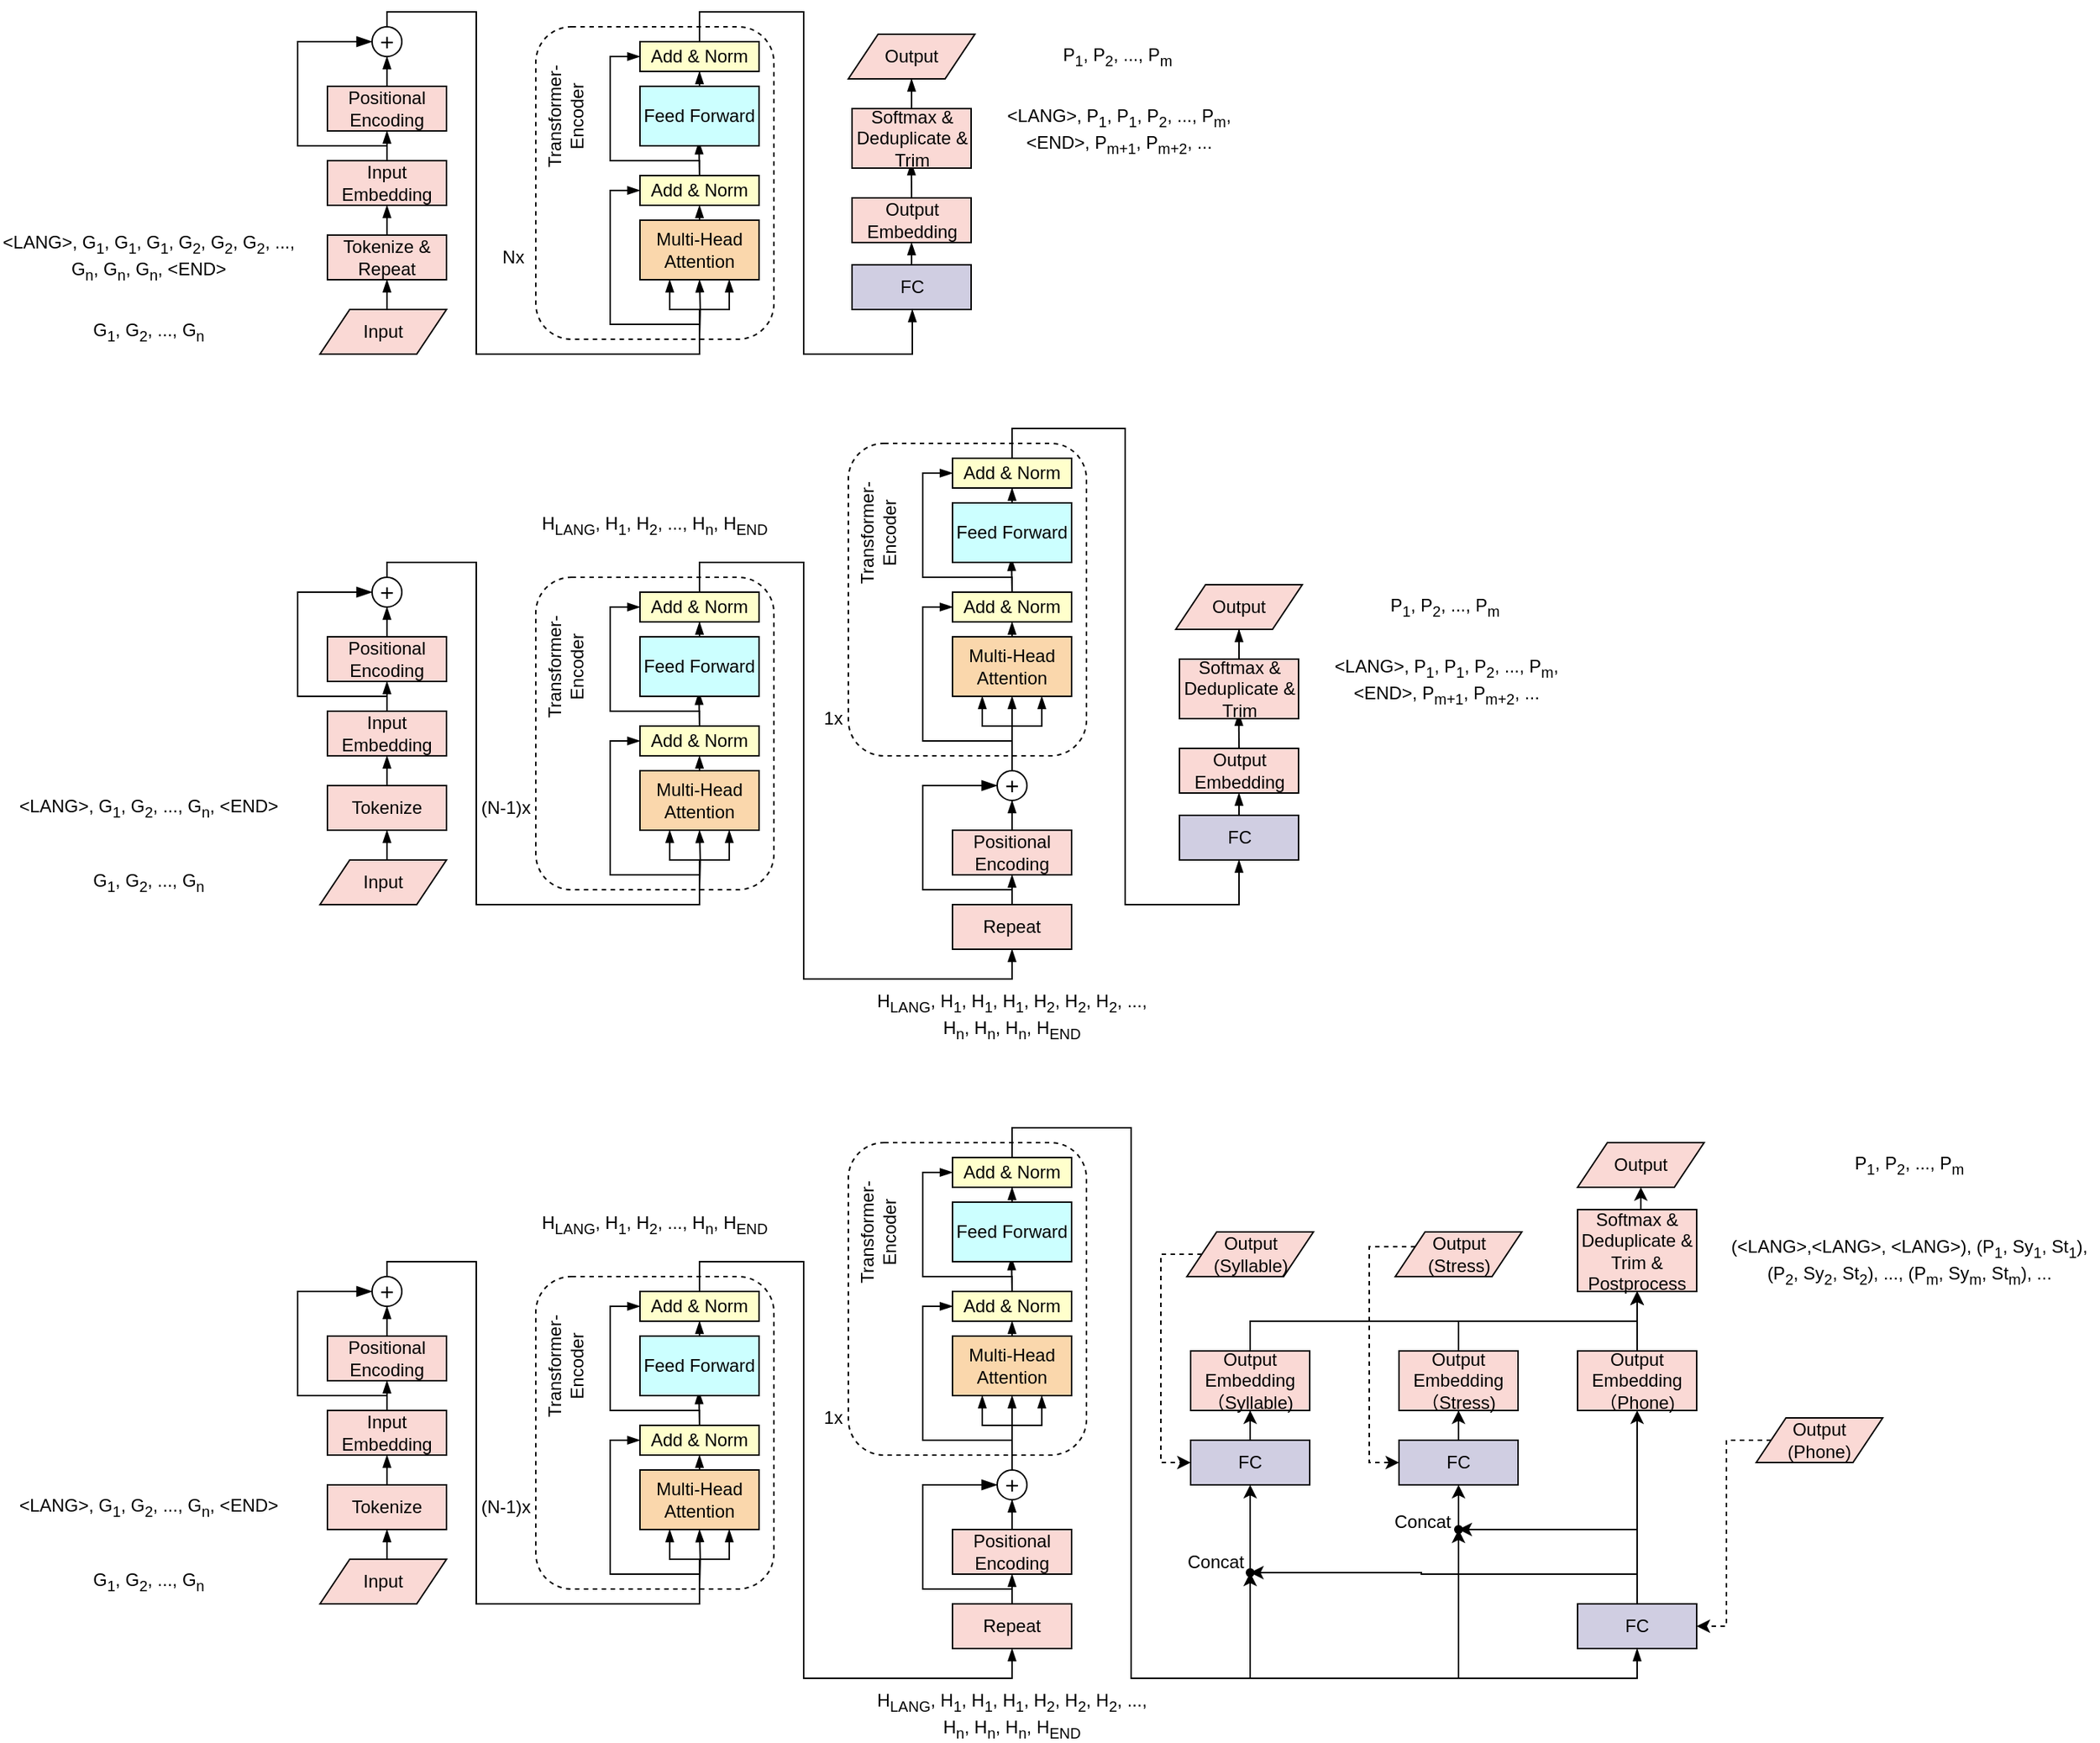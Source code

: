 <mxfile version="20.8.14" type="github">
  <diagram name="Page-1" id="c7558073-3199-34d8-9f00-42111426c3f3">
    <mxGraphModel dx="2554" dy="663" grid="1" gridSize="10" guides="1" tooltips="1" connect="1" arrows="1" fold="1" page="1" pageScale="1" pageWidth="826" pageHeight="1169" background="none" math="0" shadow="0">
      <root>
        <mxCell id="0" />
        <mxCell id="1" parent="0" />
        <mxCell id="MkItr3fGSmLbSDY-v6VV-119" value="" style="rounded=1;whiteSpace=wrap;html=1;strokeWidth=1;fontSize=16;fillColor=none;fontStyle=0;dashed=1;" parent="1" vertex="1">
          <mxGeometry x="280" y="140" width="160" height="210" as="geometry" />
        </mxCell>
        <mxCell id="MkItr3fGSmLbSDY-v6VV-110" style="edgeStyle=orthogonalEdgeStyle;rounded=0;orthogonalLoop=1;jettySize=auto;html=1;exitX=0.5;exitY=0;exitDx=0;exitDy=0;strokeWidth=1;fontSize=20;entryX=0.495;entryY=0.93;entryDx=0;entryDy=0;entryPerimeter=0;endArrow=blockThin;endFill=1;fontStyle=0" parent="1" source="14" target="MkItr3fGSmLbSDY-v6VV-109" edge="1">
          <mxGeometry relative="1" as="geometry" />
        </mxCell>
        <mxCell id="MkItr3fGSmLbSDY-v6VV-113" style="edgeStyle=orthogonalEdgeStyle;rounded=0;orthogonalLoop=1;jettySize=auto;html=1;exitX=0.5;exitY=0;exitDx=0;exitDy=0;entryX=0;entryY=0.5;entryDx=0;entryDy=0;strokeWidth=1;fontSize=20;endArrow=blockThin;endFill=1;fontStyle=0" parent="1" source="14" target="MkItr3fGSmLbSDY-v6VV-111" edge="1">
          <mxGeometry relative="1" as="geometry">
            <Array as="points">
              <mxPoint x="390" y="230" />
              <mxPoint x="330" y="230" />
              <mxPoint x="330" y="160" />
            </Array>
          </mxGeometry>
        </mxCell>
        <mxCell id="14" value="Add &amp; Norm" style="whiteSpace=wrap;align=center;verticalAlign=middle;fontStyle=0;strokeWidth=1;fillColor=#FFFFCC" parent="1" vertex="1">
          <mxGeometry x="350" y="240" width="80" height="20" as="geometry" />
        </mxCell>
        <mxCell id="MkItr3fGSmLbSDY-v6VV-99" style="edgeStyle=orthogonalEdgeStyle;rounded=0;orthogonalLoop=1;jettySize=auto;html=1;exitX=0.5;exitY=0;exitDx=0;exitDy=0;entryX=0.5;entryY=1;entryDx=0;entryDy=0;strokeWidth=1;endArrow=blockThin;endFill=1;fontStyle=0" parent="1" source="MkItr3fGSmLbSDY-v6VV-98" target="14" edge="1">
          <mxGeometry relative="1" as="geometry" />
        </mxCell>
        <mxCell id="MkItr3fGSmLbSDY-v6VV-98" value="Multi-Head Attention" style="whiteSpace=wrap;align=center;verticalAlign=middle;fontStyle=0;strokeWidth=1;fillColor=#fad7ac;strokeColor=#000000;" parent="1" vertex="1">
          <mxGeometry x="350" y="270" width="80" height="40" as="geometry" />
        </mxCell>
        <mxCell id="MkItr3fGSmLbSDY-v6VV-104" style="edgeStyle=orthogonalEdgeStyle;rounded=0;orthogonalLoop=1;jettySize=auto;html=1;exitX=0.5;exitY=0;exitDx=0;exitDy=0;entryX=0.5;entryY=1;entryDx=0;entryDy=0;fontSize=20;strokeWidth=1;endArrow=blockThin;endFill=1;fontStyle=0" parent="1" source="MkItr3fGSmLbSDY-v6VV-100" target="MkItr3fGSmLbSDY-v6VV-102" edge="1">
          <mxGeometry relative="1" as="geometry" />
        </mxCell>
        <mxCell id="MkItr3fGSmLbSDY-v6VV-100" value="Input Embedding" style="whiteSpace=wrap;align=center;verticalAlign=middle;fontStyle=0;strokeWidth=1;fillColor=#fad9d5;strokeColor=#000000;" parent="1" vertex="1">
          <mxGeometry x="140" y="230" width="80" height="30" as="geometry" />
        </mxCell>
        <mxCell id="MkItr3fGSmLbSDY-v6VV-114" style="edgeStyle=orthogonalEdgeStyle;rounded=0;orthogonalLoop=1;jettySize=auto;html=1;exitX=0.5;exitY=0;exitDx=0;exitDy=0;strokeWidth=1;fontSize=20;endArrow=blockThin;endFill=1;fontStyle=0" parent="1" target="MkItr3fGSmLbSDY-v6VV-98" edge="1">
          <mxGeometry relative="1" as="geometry">
            <mxPoint x="390" y="350" as="sourcePoint" />
          </mxGeometry>
        </mxCell>
        <mxCell id="MkItr3fGSmLbSDY-v6VV-115" style="edgeStyle=orthogonalEdgeStyle;rounded=0;orthogonalLoop=1;jettySize=auto;html=1;exitX=0.5;exitY=0;exitDx=0;exitDy=0;entryX=0.75;entryY=1;entryDx=0;entryDy=0;strokeWidth=1;fontSize=20;endArrow=blockThin;endFill=1;fontStyle=0" parent="1" target="MkItr3fGSmLbSDY-v6VV-98" edge="1">
          <mxGeometry relative="1" as="geometry">
            <mxPoint x="390" y="350" as="sourcePoint" />
            <Array as="points">
              <mxPoint x="390" y="330" />
              <mxPoint x="410" y="330" />
            </Array>
          </mxGeometry>
        </mxCell>
        <mxCell id="MkItr3fGSmLbSDY-v6VV-116" style="edgeStyle=orthogonalEdgeStyle;rounded=0;orthogonalLoop=1;jettySize=auto;html=1;exitX=0.5;exitY=0;exitDx=0;exitDy=0;entryX=0.25;entryY=1;entryDx=0;entryDy=0;strokeWidth=1;fontSize=20;endArrow=blockThin;endFill=1;fontStyle=0" parent="1" source="MkItr3fGSmLbSDY-v6VV-101" target="MkItr3fGSmLbSDY-v6VV-98" edge="1">
          <mxGeometry relative="1" as="geometry">
            <mxPoint x="390" y="350" as="sourcePoint" />
            <Array as="points">
              <mxPoint x="180" y="130" />
              <mxPoint x="240" y="130" />
              <mxPoint x="240" y="360" />
              <mxPoint x="390" y="360" />
              <mxPoint x="390" y="330" />
              <mxPoint x="370" y="330" />
            </Array>
          </mxGeometry>
        </mxCell>
        <mxCell id="MkItr3fGSmLbSDY-v6VV-117" style="edgeStyle=orthogonalEdgeStyle;rounded=0;orthogonalLoop=1;jettySize=auto;html=1;exitX=0.5;exitY=0;exitDx=0;exitDy=0;entryX=0;entryY=0.5;entryDx=0;entryDy=0;strokeWidth=1;fontSize=20;endArrow=blockThin;endFill=1;fontStyle=0" parent="1" source="MkItr3fGSmLbSDY-v6VV-101" target="14" edge="1">
          <mxGeometry relative="1" as="geometry">
            <mxPoint x="390" y="350" as="sourcePoint" />
            <Array as="points">
              <mxPoint x="180" y="130" />
              <mxPoint x="240" y="130" />
              <mxPoint x="240" y="360" />
              <mxPoint x="390" y="360" />
              <mxPoint x="390" y="340" />
              <mxPoint x="330" y="340" />
              <mxPoint x="330" y="250" />
            </Array>
          </mxGeometry>
        </mxCell>
        <mxCell id="MkItr3fGSmLbSDY-v6VV-101" value="&lt;font style=&quot;font-size: 16px;&quot;&gt;+&lt;/font&gt;" style="ellipse;whiteSpace=wrap;html=1;aspect=fixed;strokeColor=#000000;strokeWidth=1;fontStyle=0" parent="1" vertex="1">
          <mxGeometry x="170" y="140" width="20" height="20" as="geometry" />
        </mxCell>
        <mxCell id="MkItr3fGSmLbSDY-v6VV-106" style="edgeStyle=orthogonalEdgeStyle;rounded=0;orthogonalLoop=1;jettySize=auto;html=1;exitX=0.5;exitY=0;exitDx=0;exitDy=0;fontSize=20;strokeWidth=1;endArrow=blockThin;endFill=1;fontStyle=0" parent="1" source="MkItr3fGSmLbSDY-v6VV-102" target="MkItr3fGSmLbSDY-v6VV-101" edge="1">
          <mxGeometry relative="1" as="geometry" />
        </mxCell>
        <mxCell id="MkItr3fGSmLbSDY-v6VV-102" value="Positional Encoding" style="whiteSpace=wrap;align=center;verticalAlign=middle;fontStyle=0;strokeWidth=1;fillColor=#fad9d5;strokeColor=#000000;" parent="1" vertex="1">
          <mxGeometry x="140" y="180" width="80" height="30" as="geometry" />
        </mxCell>
        <mxCell id="MkItr3fGSmLbSDY-v6VV-107" value="" style="edgeStyle=segmentEdgeStyle;endArrow=blockThin;html=1;curved=0;rounded=0;endSize=8;startSize=8;fontSize=20;exitX=0.5;exitY=0;exitDx=0;exitDy=0;entryX=0;entryY=0.5;entryDx=0;entryDy=0;strokeWidth=1;endFill=1;fontStyle=0" parent="1" source="MkItr3fGSmLbSDY-v6VV-100" target="MkItr3fGSmLbSDY-v6VV-101" edge="1">
          <mxGeometry width="50" height="50" relative="1" as="geometry">
            <mxPoint x="180" y="270" as="sourcePoint" />
            <mxPoint x="380" y="250" as="targetPoint" />
            <Array as="points">
              <mxPoint x="180" y="220" />
              <mxPoint x="120" y="220" />
              <mxPoint x="120" y="150" />
            </Array>
          </mxGeometry>
        </mxCell>
        <mxCell id="MkItr3fGSmLbSDY-v6VV-141" style="edgeStyle=orthogonalEdgeStyle;rounded=0;orthogonalLoop=1;jettySize=auto;html=1;exitX=0.5;exitY=0;exitDx=0;exitDy=0;entryX=0.498;entryY=0.906;entryDx=0;entryDy=0;entryPerimeter=0;strokeWidth=1;fontSize=12;endArrow=blockThin;endFill=1;" parent="1" source="MkItr3fGSmLbSDY-v6VV-108" target="MkItr3fGSmLbSDY-v6VV-140" edge="1">
          <mxGeometry relative="1" as="geometry" />
        </mxCell>
        <mxCell id="MkItr3fGSmLbSDY-v6VV-108" value="Output Embedding" style="whiteSpace=wrap;align=center;verticalAlign=middle;fontStyle=0;strokeWidth=1;fillColor=#fad9d5;strokeColor=#000000;" parent="1" vertex="1">
          <mxGeometry x="492.5" y="255" width="80" height="30" as="geometry" />
        </mxCell>
        <mxCell id="MkItr3fGSmLbSDY-v6VV-112" style="edgeStyle=orthogonalEdgeStyle;rounded=0;orthogonalLoop=1;jettySize=auto;html=1;exitX=0.5;exitY=0;exitDx=0;exitDy=0;strokeWidth=1;fontSize=20;endArrow=blockThin;endFill=1;fontStyle=0" parent="1" source="MkItr3fGSmLbSDY-v6VV-109" target="MkItr3fGSmLbSDY-v6VV-111" edge="1">
          <mxGeometry relative="1" as="geometry" />
        </mxCell>
        <mxCell id="MkItr3fGSmLbSDY-v6VV-109" value="Feed Forward" style="whiteSpace=wrap;align=center;verticalAlign=middle;fontStyle=0;strokeWidth=1;fillColor=#CCFFFF;" parent="1" vertex="1">
          <mxGeometry x="350" y="180" width="80" height="40" as="geometry" />
        </mxCell>
        <mxCell id="MkItr3fGSmLbSDY-v6VV-130" style="edgeStyle=orthogonalEdgeStyle;rounded=0;orthogonalLoop=1;jettySize=auto;html=1;exitX=0.5;exitY=0;exitDx=0;exitDy=0;strokeWidth=1;fontSize=12;endArrow=blockThin;endFill=1;fontStyle=0;entryX=0.5;entryY=1;entryDx=0;entryDy=0;" parent="1" source="MkItr3fGSmLbSDY-v6VV-111" target="MkItr3fGSmLbSDY-v6VV-129" edge="1">
          <mxGeometry relative="1" as="geometry">
            <mxPoint x="600" y="380" as="targetPoint" />
            <Array as="points">
              <mxPoint x="390" y="130" />
              <mxPoint x="460" y="130" />
              <mxPoint x="460" y="360" />
              <mxPoint x="533" y="360" />
              <mxPoint x="533" y="330" />
            </Array>
          </mxGeometry>
        </mxCell>
        <mxCell id="MkItr3fGSmLbSDY-v6VV-111" value="Add &amp; Norm" style="whiteSpace=wrap;align=center;verticalAlign=middle;fontStyle=0;strokeWidth=1;fillColor=#FFFFCC" parent="1" vertex="1">
          <mxGeometry x="350" y="150" width="80" height="20" as="geometry" />
        </mxCell>
        <mxCell id="MkItr3fGSmLbSDY-v6VV-121" value="Transformer-Encoder" style="text;html=1;strokeColor=none;fillColor=none;align=center;verticalAlign=middle;whiteSpace=wrap;rounded=0;fontSize=12;horizontal=0;fontStyle=0" parent="1" vertex="1">
          <mxGeometry x="270" y="185" width="60" height="30" as="geometry" />
        </mxCell>
        <mxCell id="MkItr3fGSmLbSDY-v6VV-122" value="Nx" style="text;html=1;strokeColor=none;fillColor=none;align=center;verticalAlign=middle;whiteSpace=wrap;rounded=0;fontSize=12;fontStyle=0" parent="1" vertex="1">
          <mxGeometry x="250" y="280" width="30" height="30" as="geometry" />
        </mxCell>
        <mxCell id="MkItr3fGSmLbSDY-v6VV-131" style="edgeStyle=orthogonalEdgeStyle;rounded=0;orthogonalLoop=1;jettySize=auto;html=1;exitX=0.5;exitY=0;exitDx=0;exitDy=0;entryX=0.5;entryY=1;entryDx=0;entryDy=0;strokeWidth=1;fontSize=12;endArrow=blockThin;endFill=1;fontStyle=0" parent="1" source="MkItr3fGSmLbSDY-v6VV-129" target="MkItr3fGSmLbSDY-v6VV-108" edge="1">
          <mxGeometry relative="1" as="geometry" />
        </mxCell>
        <mxCell id="MkItr3fGSmLbSDY-v6VV-129" value="FC" style="whiteSpace=wrap;align=center;verticalAlign=middle;fontStyle=0;strokeWidth=1;fillColor=#d0cee2;strokeColor=#000000;" parent="1" vertex="1">
          <mxGeometry x="492.5" y="300" width="80" height="30" as="geometry" />
        </mxCell>
        <mxCell id="MkItr3fGSmLbSDY-v6VV-136" style="edgeStyle=orthogonalEdgeStyle;rounded=0;orthogonalLoop=1;jettySize=auto;html=1;exitX=0.5;exitY=0;exitDx=0;exitDy=0;entryX=0.5;entryY=1;entryDx=0;entryDy=0;strokeWidth=1;fontSize=12;endArrow=blockThin;endFill=1;" parent="1" source="MkItr3fGSmLbSDY-v6VV-133" target="MkItr3fGSmLbSDY-v6VV-134" edge="1">
          <mxGeometry relative="1" as="geometry" />
        </mxCell>
        <mxCell id="MkItr3fGSmLbSDY-v6VV-133" value="Input" style="shape=parallelogram;perimeter=parallelogramPerimeter;whiteSpace=wrap;html=1;fixedSize=1;strokeColor=#000000;strokeWidth=1;fontSize=12;fillColor=#fad9d5;fontStyle=0" parent="1" vertex="1">
          <mxGeometry x="135" y="330" width="85" height="30" as="geometry" />
        </mxCell>
        <mxCell id="MkItr3fGSmLbSDY-v6VV-137" style="edgeStyle=orthogonalEdgeStyle;rounded=0;orthogonalLoop=1;jettySize=auto;html=1;exitX=0.5;exitY=0;exitDx=0;exitDy=0;entryX=0.5;entryY=1;entryDx=0;entryDy=0;strokeWidth=1;fontSize=12;endArrow=blockThin;endFill=1;" parent="1" source="MkItr3fGSmLbSDY-v6VV-134" target="MkItr3fGSmLbSDY-v6VV-100" edge="1">
          <mxGeometry relative="1" as="geometry" />
        </mxCell>
        <mxCell id="MkItr3fGSmLbSDY-v6VV-134" value="Tokenize &amp; Repeat" style="whiteSpace=wrap;align=center;verticalAlign=middle;fontStyle=0;strokeWidth=1;fillColor=#fad9d5;strokeColor=#000000;" parent="1" vertex="1">
          <mxGeometry x="140" y="280" width="80" height="30" as="geometry" />
        </mxCell>
        <mxCell id="MkItr3fGSmLbSDY-v6VV-135" value="G&lt;sub style=&quot;border-color: var(--border-color);&quot;&gt;1&lt;/sub&gt;, G&lt;sub style=&quot;border-color: var(--border-color);&quot;&gt;2&lt;/sub&gt;, ..., G&lt;sub style=&quot;border-color: var(--border-color);&quot;&gt;n&lt;/sub&gt;" style="text;html=1;strokeColor=none;fillColor=none;align=center;verticalAlign=middle;whiteSpace=wrap;rounded=0;fontSize=12;" parent="1" vertex="1">
          <mxGeometry x="-25" y="330" width="90" height="30" as="geometry" />
        </mxCell>
        <mxCell id="MkItr3fGSmLbSDY-v6VV-138" value="&amp;lt;LANG&amp;gt;, G&lt;sub style=&quot;border-color: var(--border-color);&quot;&gt;1&lt;/sub&gt;, G&lt;sub style=&quot;border-color: var(--border-color);&quot;&gt;1&lt;/sub&gt;, G&lt;sub style=&quot;border-color: var(--border-color);&quot;&gt;1&lt;/sub&gt;, G&lt;sub style=&quot;border-color: var(--border-color);&quot;&gt;2&lt;/sub&gt;, G&lt;sub style=&quot;border-color: var(--border-color);&quot;&gt;2&lt;/sub&gt;, G&lt;sub style=&quot;border-color: var(--border-color);&quot;&gt;2&lt;/sub&gt;,&amp;nbsp;..., G&lt;sub style=&quot;border-color: var(--border-color);&quot;&gt;n&lt;/sub&gt;, G&lt;sub style=&quot;border-color: var(--border-color);&quot;&gt;n&lt;/sub&gt;,&amp;nbsp;G&lt;sub style=&quot;border-color: var(--border-color);&quot;&gt;n&lt;/sub&gt;, &amp;lt;END&amp;gt;" style="text;html=1;strokeColor=none;fillColor=none;align=center;verticalAlign=middle;whiteSpace=wrap;rounded=0;fontSize=12;" parent="1" vertex="1">
          <mxGeometry x="-80" y="280" width="200" height="30" as="geometry" />
        </mxCell>
        <mxCell id="MkItr3fGSmLbSDY-v6VV-143" style="edgeStyle=orthogonalEdgeStyle;rounded=0;orthogonalLoop=1;jettySize=auto;html=1;exitX=0.5;exitY=0;exitDx=0;exitDy=0;strokeWidth=1;fontSize=12;endArrow=blockThin;endFill=1;" parent="1" source="MkItr3fGSmLbSDY-v6VV-140" target="MkItr3fGSmLbSDY-v6VV-142" edge="1">
          <mxGeometry relative="1" as="geometry" />
        </mxCell>
        <mxCell id="MkItr3fGSmLbSDY-v6VV-140" value="Softmax &amp; Deduplicate &amp; Trim" style="whiteSpace=wrap;align=center;verticalAlign=middle;fontStyle=0;strokeWidth=1;fillColor=#fad9d5;strokeColor=#000000;" parent="1" vertex="1">
          <mxGeometry x="492.5" y="195" width="80" height="40" as="geometry" />
        </mxCell>
        <mxCell id="MkItr3fGSmLbSDY-v6VV-142" value="Output" style="shape=parallelogram;perimeter=parallelogramPerimeter;whiteSpace=wrap;html=1;fixedSize=1;strokeColor=#000000;strokeWidth=1;fontSize=12;fillColor=#fad9d5;fontStyle=0" parent="1" vertex="1">
          <mxGeometry x="490" y="145" width="85" height="30" as="geometry" />
        </mxCell>
        <mxCell id="MkItr3fGSmLbSDY-v6VV-144" value="P&lt;sub style=&quot;border-color: var(--border-color);&quot;&gt;1&lt;/sub&gt;, P&lt;sub style=&quot;border-color: var(--border-color);&quot;&gt;2&lt;/sub&gt;, ..., P&lt;sub style=&quot;border-color: var(--border-color);&quot;&gt;m&lt;/sub&gt;" style="text;html=1;strokeColor=none;fillColor=none;align=center;verticalAlign=middle;whiteSpace=wrap;rounded=0;fontSize=12;" parent="1" vertex="1">
          <mxGeometry x="626.25" y="145" width="90" height="30" as="geometry" />
        </mxCell>
        <mxCell id="MkItr3fGSmLbSDY-v6VV-145" value="&amp;lt;LANG&amp;gt;, P&lt;sub style=&quot;border-color: var(--border-color);&quot;&gt;1&lt;/sub&gt;, P&lt;sub style=&quot;border-color: var(--border-color);&quot;&gt;1&lt;/sub&gt;,&amp;nbsp;P&lt;sub style=&quot;border-color: var(--border-color);&quot;&gt;2&lt;/sub&gt;, ..., P&lt;sub style=&quot;border-color: var(--border-color);&quot;&gt;m&lt;/sub&gt;, &amp;lt;END&amp;gt;, P&lt;sub&gt;m+1&lt;/sub&gt;, P&lt;sub&gt;m+2&lt;/sub&gt;, ..." style="text;html=1;strokeColor=none;fillColor=none;align=center;verticalAlign=middle;whiteSpace=wrap;rounded=0;fontSize=12;" parent="1" vertex="1">
          <mxGeometry x="592.5" y="195" width="157.5" height="30" as="geometry" />
        </mxCell>
        <mxCell id="MkItr3fGSmLbSDY-v6VV-146" value="" style="rounded=1;whiteSpace=wrap;html=1;strokeWidth=1;fontSize=16;fillColor=none;fontStyle=0;dashed=1;" parent="1" vertex="1">
          <mxGeometry x="280" y="510" width="160" height="210" as="geometry" />
        </mxCell>
        <mxCell id="MkItr3fGSmLbSDY-v6VV-147" style="edgeStyle=orthogonalEdgeStyle;rounded=0;orthogonalLoop=1;jettySize=auto;html=1;exitX=0.5;exitY=0;exitDx=0;exitDy=0;strokeWidth=1;fontSize=20;entryX=0.495;entryY=0.93;entryDx=0;entryDy=0;entryPerimeter=0;endArrow=blockThin;endFill=1;fontStyle=0" parent="1" source="MkItr3fGSmLbSDY-v6VV-149" target="MkItr3fGSmLbSDY-v6VV-165" edge="1">
          <mxGeometry relative="1" as="geometry" />
        </mxCell>
        <mxCell id="MkItr3fGSmLbSDY-v6VV-148" style="edgeStyle=orthogonalEdgeStyle;rounded=0;orthogonalLoop=1;jettySize=auto;html=1;exitX=0.5;exitY=0;exitDx=0;exitDy=0;entryX=0;entryY=0.5;entryDx=0;entryDy=0;strokeWidth=1;fontSize=20;endArrow=blockThin;endFill=1;fontStyle=0" parent="1" source="MkItr3fGSmLbSDY-v6VV-149" target="MkItr3fGSmLbSDY-v6VV-167" edge="1">
          <mxGeometry relative="1" as="geometry">
            <Array as="points">
              <mxPoint x="390" y="600" />
              <mxPoint x="330" y="600" />
              <mxPoint x="330" y="530" />
            </Array>
          </mxGeometry>
        </mxCell>
        <mxCell id="MkItr3fGSmLbSDY-v6VV-149" value="Add &amp; Norm" style="whiteSpace=wrap;align=center;verticalAlign=middle;fontStyle=0;strokeWidth=1;fillColor=#FFFFCC" parent="1" vertex="1">
          <mxGeometry x="350" y="610" width="80" height="20" as="geometry" />
        </mxCell>
        <mxCell id="MkItr3fGSmLbSDY-v6VV-150" style="edgeStyle=orthogonalEdgeStyle;rounded=0;orthogonalLoop=1;jettySize=auto;html=1;exitX=0.5;exitY=0;exitDx=0;exitDy=0;entryX=0.5;entryY=1;entryDx=0;entryDy=0;strokeWidth=1;endArrow=blockThin;endFill=1;fontStyle=0" parent="1" source="MkItr3fGSmLbSDY-v6VV-151" target="MkItr3fGSmLbSDY-v6VV-149" edge="1">
          <mxGeometry relative="1" as="geometry" />
        </mxCell>
        <mxCell id="MkItr3fGSmLbSDY-v6VV-151" value="Multi-Head Attention" style="whiteSpace=wrap;align=center;verticalAlign=middle;fontStyle=0;strokeWidth=1;fillColor=#fad7ac;strokeColor=#000000;" parent="1" vertex="1">
          <mxGeometry x="350" y="640" width="80" height="40" as="geometry" />
        </mxCell>
        <mxCell id="MkItr3fGSmLbSDY-v6VV-152" style="edgeStyle=orthogonalEdgeStyle;rounded=0;orthogonalLoop=1;jettySize=auto;html=1;exitX=0.5;exitY=0;exitDx=0;exitDy=0;entryX=0.5;entryY=1;entryDx=0;entryDy=0;fontSize=20;strokeWidth=1;endArrow=blockThin;endFill=1;fontStyle=0" parent="1" source="MkItr3fGSmLbSDY-v6VV-153" target="MkItr3fGSmLbSDY-v6VV-160" edge="1">
          <mxGeometry relative="1" as="geometry" />
        </mxCell>
        <mxCell id="MkItr3fGSmLbSDY-v6VV-153" value="Input Embedding" style="whiteSpace=wrap;align=center;verticalAlign=middle;fontStyle=0;strokeWidth=1;fillColor=#fad9d5;strokeColor=#000000;" parent="1" vertex="1">
          <mxGeometry x="140" y="600" width="80" height="30" as="geometry" />
        </mxCell>
        <mxCell id="MkItr3fGSmLbSDY-v6VV-154" style="edgeStyle=orthogonalEdgeStyle;rounded=0;orthogonalLoop=1;jettySize=auto;html=1;exitX=0.5;exitY=0;exitDx=0;exitDy=0;strokeWidth=1;fontSize=20;endArrow=blockThin;endFill=1;fontStyle=0" parent="1" target="MkItr3fGSmLbSDY-v6VV-151" edge="1">
          <mxGeometry relative="1" as="geometry">
            <mxPoint x="390" y="720" as="sourcePoint" />
          </mxGeometry>
        </mxCell>
        <mxCell id="MkItr3fGSmLbSDY-v6VV-155" style="edgeStyle=orthogonalEdgeStyle;rounded=0;orthogonalLoop=1;jettySize=auto;html=1;exitX=0.5;exitY=0;exitDx=0;exitDy=0;entryX=0.75;entryY=1;entryDx=0;entryDy=0;strokeWidth=1;fontSize=20;endArrow=blockThin;endFill=1;fontStyle=0" parent="1" target="MkItr3fGSmLbSDY-v6VV-151" edge="1">
          <mxGeometry relative="1" as="geometry">
            <mxPoint x="390" y="720" as="sourcePoint" />
            <Array as="points">
              <mxPoint x="390" y="700" />
              <mxPoint x="410" y="700" />
            </Array>
          </mxGeometry>
        </mxCell>
        <mxCell id="MkItr3fGSmLbSDY-v6VV-156" style="edgeStyle=orthogonalEdgeStyle;rounded=0;orthogonalLoop=1;jettySize=auto;html=1;exitX=0.5;exitY=0;exitDx=0;exitDy=0;entryX=0.25;entryY=1;entryDx=0;entryDy=0;strokeWidth=1;fontSize=20;endArrow=blockThin;endFill=1;fontStyle=0" parent="1" source="MkItr3fGSmLbSDY-v6VV-158" target="MkItr3fGSmLbSDY-v6VV-151" edge="1">
          <mxGeometry relative="1" as="geometry">
            <mxPoint x="390" y="720" as="sourcePoint" />
            <Array as="points">
              <mxPoint x="180" y="500" />
              <mxPoint x="240" y="500" />
              <mxPoint x="240" y="730" />
              <mxPoint x="390" y="730" />
              <mxPoint x="390" y="700" />
              <mxPoint x="370" y="700" />
            </Array>
          </mxGeometry>
        </mxCell>
        <mxCell id="MkItr3fGSmLbSDY-v6VV-157" style="edgeStyle=orthogonalEdgeStyle;rounded=0;orthogonalLoop=1;jettySize=auto;html=1;exitX=0.5;exitY=0;exitDx=0;exitDy=0;entryX=0;entryY=0.5;entryDx=0;entryDy=0;strokeWidth=1;fontSize=20;endArrow=blockThin;endFill=1;fontStyle=0" parent="1" source="MkItr3fGSmLbSDY-v6VV-158" target="MkItr3fGSmLbSDY-v6VV-149" edge="1">
          <mxGeometry relative="1" as="geometry">
            <mxPoint x="390" y="720" as="sourcePoint" />
            <Array as="points">
              <mxPoint x="180" y="500" />
              <mxPoint x="240" y="500" />
              <mxPoint x="240" y="730" />
              <mxPoint x="390" y="730" />
              <mxPoint x="390" y="710" />
              <mxPoint x="330" y="710" />
              <mxPoint x="330" y="620" />
            </Array>
          </mxGeometry>
        </mxCell>
        <mxCell id="MkItr3fGSmLbSDY-v6VV-158" value="&lt;font style=&quot;font-size: 16px;&quot;&gt;+&lt;/font&gt;" style="ellipse;whiteSpace=wrap;html=1;aspect=fixed;strokeColor=#000000;strokeWidth=1;fontStyle=0" parent="1" vertex="1">
          <mxGeometry x="170" y="510" width="20" height="20" as="geometry" />
        </mxCell>
        <mxCell id="MkItr3fGSmLbSDY-v6VV-159" style="edgeStyle=orthogonalEdgeStyle;rounded=0;orthogonalLoop=1;jettySize=auto;html=1;exitX=0.5;exitY=0;exitDx=0;exitDy=0;fontSize=20;strokeWidth=1;endArrow=blockThin;endFill=1;fontStyle=0" parent="1" source="MkItr3fGSmLbSDY-v6VV-160" target="MkItr3fGSmLbSDY-v6VV-158" edge="1">
          <mxGeometry relative="1" as="geometry" />
        </mxCell>
        <mxCell id="MkItr3fGSmLbSDY-v6VV-160" value="Positional Encoding" style="whiteSpace=wrap;align=center;verticalAlign=middle;fontStyle=0;strokeWidth=1;fillColor=#fad9d5;strokeColor=#000000;" parent="1" vertex="1">
          <mxGeometry x="140" y="550" width="80" height="30" as="geometry" />
        </mxCell>
        <mxCell id="MkItr3fGSmLbSDY-v6VV-161" value="" style="edgeStyle=segmentEdgeStyle;endArrow=blockThin;html=1;curved=0;rounded=0;endSize=8;startSize=8;fontSize=20;exitX=0.5;exitY=0;exitDx=0;exitDy=0;entryX=0;entryY=0.5;entryDx=0;entryDy=0;strokeWidth=1;endFill=1;fontStyle=0" parent="1" source="MkItr3fGSmLbSDY-v6VV-153" target="MkItr3fGSmLbSDY-v6VV-158" edge="1">
          <mxGeometry width="50" height="50" relative="1" as="geometry">
            <mxPoint x="180" y="640" as="sourcePoint" />
            <mxPoint x="380" y="620" as="targetPoint" />
            <Array as="points">
              <mxPoint x="180" y="590" />
              <mxPoint x="120" y="590" />
              <mxPoint x="120" y="520" />
            </Array>
          </mxGeometry>
        </mxCell>
        <mxCell id="MkItr3fGSmLbSDY-v6VV-162" style="edgeStyle=orthogonalEdgeStyle;rounded=0;orthogonalLoop=1;jettySize=auto;html=1;exitX=0.5;exitY=0;exitDx=0;exitDy=0;entryX=0.498;entryY=0.906;entryDx=0;entryDy=0;entryPerimeter=0;strokeWidth=1;fontSize=12;endArrow=blockThin;endFill=1;" parent="1" source="MkItr3fGSmLbSDY-v6VV-163" target="MkItr3fGSmLbSDY-v6VV-179" edge="1">
          <mxGeometry relative="1" as="geometry" />
        </mxCell>
        <mxCell id="MkItr3fGSmLbSDY-v6VV-163" value="Output Embedding" style="whiteSpace=wrap;align=center;verticalAlign=middle;fontStyle=0;strokeWidth=1;fillColor=#fad9d5;strokeColor=#000000;" parent="1" vertex="1">
          <mxGeometry x="712.5" y="625" width="80" height="30" as="geometry" />
        </mxCell>
        <mxCell id="MkItr3fGSmLbSDY-v6VV-164" style="edgeStyle=orthogonalEdgeStyle;rounded=0;orthogonalLoop=1;jettySize=auto;html=1;exitX=0.5;exitY=0;exitDx=0;exitDy=0;strokeWidth=1;fontSize=20;endArrow=blockThin;endFill=1;fontStyle=0" parent="1" source="MkItr3fGSmLbSDY-v6VV-165" target="MkItr3fGSmLbSDY-v6VV-167" edge="1">
          <mxGeometry relative="1" as="geometry" />
        </mxCell>
        <mxCell id="MkItr3fGSmLbSDY-v6VV-165" value="Feed Forward" style="whiteSpace=wrap;align=center;verticalAlign=middle;fontStyle=0;strokeWidth=1;fillColor=#CCFFFF;" parent="1" vertex="1">
          <mxGeometry x="350" y="550" width="80" height="40" as="geometry" />
        </mxCell>
        <mxCell id="MkItr3fGSmLbSDY-v6VV-205" style="edgeStyle=orthogonalEdgeStyle;rounded=0;orthogonalLoop=1;jettySize=auto;html=1;exitX=0.5;exitY=0;exitDx=0;exitDy=0;strokeWidth=1;fontSize=12;endArrow=blockThin;endFill=1;entryX=0.5;entryY=1;entryDx=0;entryDy=0;" parent="1" source="MkItr3fGSmLbSDY-v6VV-167" target="MkItr3fGSmLbSDY-v6VV-200" edge="1">
          <mxGeometry relative="1" as="geometry">
            <mxPoint x="460" y="850" as="targetPoint" />
            <Array as="points">
              <mxPoint x="390" y="500" />
              <mxPoint x="460" y="500" />
              <mxPoint x="460" y="780" />
              <mxPoint x="600" y="780" />
            </Array>
          </mxGeometry>
        </mxCell>
        <mxCell id="MkItr3fGSmLbSDY-v6VV-167" value="Add &amp; Norm" style="whiteSpace=wrap;align=center;verticalAlign=middle;fontStyle=0;strokeWidth=1;fillColor=#FFFFCC" parent="1" vertex="1">
          <mxGeometry x="350" y="520" width="80" height="20" as="geometry" />
        </mxCell>
        <mxCell id="MkItr3fGSmLbSDY-v6VV-168" value="Transformer-Encoder" style="text;html=1;strokeColor=none;fillColor=none;align=center;verticalAlign=middle;whiteSpace=wrap;rounded=0;fontSize=12;horizontal=0;fontStyle=0" parent="1" vertex="1">
          <mxGeometry x="270" y="555" width="60" height="30" as="geometry" />
        </mxCell>
        <mxCell id="MkItr3fGSmLbSDY-v6VV-169" value="(N-1)x" style="text;html=1;strokeColor=none;fillColor=none;align=center;verticalAlign=middle;whiteSpace=wrap;rounded=0;fontSize=12;fontStyle=0" parent="1" vertex="1">
          <mxGeometry x="240" y="650" width="40" height="30" as="geometry" />
        </mxCell>
        <mxCell id="MkItr3fGSmLbSDY-v6VV-170" style="edgeStyle=orthogonalEdgeStyle;rounded=0;orthogonalLoop=1;jettySize=auto;html=1;exitX=0.5;exitY=0;exitDx=0;exitDy=0;entryX=0.5;entryY=1;entryDx=0;entryDy=0;strokeWidth=1;fontSize=12;endArrow=blockThin;endFill=1;fontStyle=0" parent="1" source="MkItr3fGSmLbSDY-v6VV-171" target="MkItr3fGSmLbSDY-v6VV-163" edge="1">
          <mxGeometry relative="1" as="geometry" />
        </mxCell>
        <mxCell id="MkItr3fGSmLbSDY-v6VV-171" value="FC" style="whiteSpace=wrap;align=center;verticalAlign=middle;fontStyle=0;strokeWidth=1;fillColor=#d0cee2;strokeColor=#000000;" parent="1" vertex="1">
          <mxGeometry x="712.5" y="670" width="80" height="30" as="geometry" />
        </mxCell>
        <mxCell id="MkItr3fGSmLbSDY-v6VV-172" style="edgeStyle=orthogonalEdgeStyle;rounded=0;orthogonalLoop=1;jettySize=auto;html=1;exitX=0.5;exitY=0;exitDx=0;exitDy=0;entryX=0.5;entryY=1;entryDx=0;entryDy=0;strokeWidth=1;fontSize=12;endArrow=blockThin;endFill=1;" parent="1" source="MkItr3fGSmLbSDY-v6VV-173" target="MkItr3fGSmLbSDY-v6VV-175" edge="1">
          <mxGeometry relative="1" as="geometry" />
        </mxCell>
        <mxCell id="MkItr3fGSmLbSDY-v6VV-173" value="Input" style="shape=parallelogram;perimeter=parallelogramPerimeter;whiteSpace=wrap;html=1;fixedSize=1;strokeColor=#000000;strokeWidth=1;fontSize=12;fillColor=#fad9d5;fontStyle=0" parent="1" vertex="1">
          <mxGeometry x="135" y="700" width="85" height="30" as="geometry" />
        </mxCell>
        <mxCell id="MkItr3fGSmLbSDY-v6VV-174" style="edgeStyle=orthogonalEdgeStyle;rounded=0;orthogonalLoop=1;jettySize=auto;html=1;exitX=0.5;exitY=0;exitDx=0;exitDy=0;entryX=0.5;entryY=1;entryDx=0;entryDy=0;strokeWidth=1;fontSize=12;endArrow=blockThin;endFill=1;" parent="1" source="MkItr3fGSmLbSDY-v6VV-175" target="MkItr3fGSmLbSDY-v6VV-153" edge="1">
          <mxGeometry relative="1" as="geometry" />
        </mxCell>
        <mxCell id="MkItr3fGSmLbSDY-v6VV-175" value="Tokenize" style="whiteSpace=wrap;align=center;verticalAlign=middle;fontStyle=0;strokeWidth=1;fillColor=#fad9d5;strokeColor=#000000;" parent="1" vertex="1">
          <mxGeometry x="140" y="650" width="80" height="30" as="geometry" />
        </mxCell>
        <mxCell id="MkItr3fGSmLbSDY-v6VV-176" value="G&lt;sub style=&quot;border-color: var(--border-color);&quot;&gt;1&lt;/sub&gt;, G&lt;sub style=&quot;border-color: var(--border-color);&quot;&gt;2&lt;/sub&gt;, ..., G&lt;sub style=&quot;border-color: var(--border-color);&quot;&gt;n&lt;/sub&gt;" style="text;html=1;strokeColor=none;fillColor=none;align=center;verticalAlign=middle;whiteSpace=wrap;rounded=0;fontSize=12;" parent="1" vertex="1">
          <mxGeometry x="-25" y="700" width="90" height="30" as="geometry" />
        </mxCell>
        <mxCell id="MkItr3fGSmLbSDY-v6VV-177" value="&amp;lt;LANG&amp;gt;, G&lt;sub style=&quot;border-color: var(--border-color);&quot;&gt;1&lt;/sub&gt;, G&lt;sub style=&quot;border-color: var(--border-color);&quot;&gt;2&lt;/sub&gt;,&amp;nbsp;..., G&lt;sub style=&quot;border-color: var(--border-color);&quot;&gt;n&lt;/sub&gt;,&amp;nbsp;&amp;lt;END&amp;gt;" style="text;html=1;strokeColor=none;fillColor=none;align=center;verticalAlign=middle;whiteSpace=wrap;rounded=0;fontSize=12;" parent="1" vertex="1">
          <mxGeometry x="-80" y="650" width="200" height="30" as="geometry" />
        </mxCell>
        <mxCell id="MkItr3fGSmLbSDY-v6VV-178" style="edgeStyle=orthogonalEdgeStyle;rounded=0;orthogonalLoop=1;jettySize=auto;html=1;exitX=0.5;exitY=0;exitDx=0;exitDy=0;strokeWidth=1;fontSize=12;endArrow=blockThin;endFill=1;" parent="1" source="MkItr3fGSmLbSDY-v6VV-179" target="MkItr3fGSmLbSDY-v6VV-180" edge="1">
          <mxGeometry relative="1" as="geometry" />
        </mxCell>
        <mxCell id="MkItr3fGSmLbSDY-v6VV-179" value="Softmax &amp; Deduplicate &amp; Trim" style="whiteSpace=wrap;align=center;verticalAlign=middle;fontStyle=0;strokeWidth=1;fillColor=#fad9d5;strokeColor=#000000;" parent="1" vertex="1">
          <mxGeometry x="712.5" y="565" width="80" height="40" as="geometry" />
        </mxCell>
        <mxCell id="MkItr3fGSmLbSDY-v6VV-180" value="Output" style="shape=parallelogram;perimeter=parallelogramPerimeter;whiteSpace=wrap;html=1;fixedSize=1;strokeColor=#000000;strokeWidth=1;fontSize=12;fillColor=#fad9d5;fontStyle=0" parent="1" vertex="1">
          <mxGeometry x="710" y="515" width="85" height="30" as="geometry" />
        </mxCell>
        <mxCell id="MkItr3fGSmLbSDY-v6VV-181" value="P&lt;sub style=&quot;border-color: var(--border-color);&quot;&gt;1&lt;/sub&gt;, P&lt;sub style=&quot;border-color: var(--border-color);&quot;&gt;2&lt;/sub&gt;, ..., P&lt;sub style=&quot;border-color: var(--border-color);&quot;&gt;m&lt;/sub&gt;" style="text;html=1;strokeColor=none;fillColor=none;align=center;verticalAlign=middle;whiteSpace=wrap;rounded=0;fontSize=12;" parent="1" vertex="1">
          <mxGeometry x="846.25" y="515" width="90" height="30" as="geometry" />
        </mxCell>
        <mxCell id="MkItr3fGSmLbSDY-v6VV-182" value="&amp;lt;LANG&amp;gt;, P&lt;sub style=&quot;border-color: var(--border-color);&quot;&gt;1&lt;/sub&gt;, P&lt;sub style=&quot;border-color: var(--border-color);&quot;&gt;1&lt;/sub&gt;,&amp;nbsp;P&lt;sub style=&quot;border-color: var(--border-color);&quot;&gt;2&lt;/sub&gt;, ..., P&lt;sub style=&quot;border-color: var(--border-color);&quot;&gt;m&lt;/sub&gt;, &amp;lt;END&amp;gt;, P&lt;sub&gt;m+1&lt;/sub&gt;, P&lt;sub&gt;m+2&lt;/sub&gt;, ..." style="text;html=1;strokeColor=none;fillColor=none;align=center;verticalAlign=middle;whiteSpace=wrap;rounded=0;fontSize=12;" parent="1" vertex="1">
          <mxGeometry x="812.5" y="565" width="157.5" height="30" as="geometry" />
        </mxCell>
        <mxCell id="MkItr3fGSmLbSDY-v6VV-183" value="" style="rounded=1;whiteSpace=wrap;html=1;strokeWidth=1;fontSize=16;fillColor=none;fontStyle=0;dashed=1;" parent="1" vertex="1">
          <mxGeometry x="490" y="420" width="160" height="210" as="geometry" />
        </mxCell>
        <mxCell id="MkItr3fGSmLbSDY-v6VV-184" style="edgeStyle=orthogonalEdgeStyle;rounded=0;orthogonalLoop=1;jettySize=auto;html=1;exitX=0.5;exitY=0;exitDx=0;exitDy=0;strokeWidth=1;fontSize=20;entryX=0.495;entryY=0.93;entryDx=0;entryDy=0;entryPerimeter=0;endArrow=blockThin;endFill=1;fontStyle=0" parent="1" source="MkItr3fGSmLbSDY-v6VV-186" target="MkItr3fGSmLbSDY-v6VV-192" edge="1">
          <mxGeometry relative="1" as="geometry" />
        </mxCell>
        <mxCell id="MkItr3fGSmLbSDY-v6VV-185" style="edgeStyle=orthogonalEdgeStyle;rounded=0;orthogonalLoop=1;jettySize=auto;html=1;exitX=0.5;exitY=0;exitDx=0;exitDy=0;entryX=0;entryY=0.5;entryDx=0;entryDy=0;strokeWidth=1;fontSize=20;endArrow=blockThin;endFill=1;fontStyle=0" parent="1" source="MkItr3fGSmLbSDY-v6VV-186" target="MkItr3fGSmLbSDY-v6VV-193" edge="1">
          <mxGeometry relative="1" as="geometry">
            <Array as="points">
              <mxPoint x="600" y="510" />
              <mxPoint x="540" y="510" />
              <mxPoint x="540" y="440" />
            </Array>
          </mxGeometry>
        </mxCell>
        <mxCell id="MkItr3fGSmLbSDY-v6VV-186" value="Add &amp; Norm" style="whiteSpace=wrap;align=center;verticalAlign=middle;fontStyle=0;strokeWidth=1;fillColor=#FFFFCC" parent="1" vertex="1">
          <mxGeometry x="560" y="520" width="80" height="20" as="geometry" />
        </mxCell>
        <mxCell id="MkItr3fGSmLbSDY-v6VV-187" style="edgeStyle=orthogonalEdgeStyle;rounded=0;orthogonalLoop=1;jettySize=auto;html=1;exitX=0.5;exitY=0;exitDx=0;exitDy=0;entryX=0.5;entryY=1;entryDx=0;entryDy=0;strokeWidth=1;endArrow=blockThin;endFill=1;fontStyle=0" parent="1" source="MkItr3fGSmLbSDY-v6VV-188" target="MkItr3fGSmLbSDY-v6VV-186" edge="1">
          <mxGeometry relative="1" as="geometry" />
        </mxCell>
        <mxCell id="MkItr3fGSmLbSDY-v6VV-188" value="Multi-Head Attention" style="whiteSpace=wrap;align=center;verticalAlign=middle;fontStyle=0;strokeWidth=1;fillColor=#fad7ac;strokeColor=#000000;" parent="1" vertex="1">
          <mxGeometry x="560" y="550" width="80" height="40" as="geometry" />
        </mxCell>
        <mxCell id="MkItr3fGSmLbSDY-v6VV-189" style="edgeStyle=orthogonalEdgeStyle;rounded=0;orthogonalLoop=1;jettySize=auto;html=1;exitX=0.5;exitY=0;exitDx=0;exitDy=0;strokeWidth=1;fontSize=20;endArrow=blockThin;endFill=1;fontStyle=0" parent="1" source="MkItr3fGSmLbSDY-v6VV-201" target="MkItr3fGSmLbSDY-v6VV-188" edge="1">
          <mxGeometry relative="1" as="geometry">
            <mxPoint x="600" y="630" as="sourcePoint" />
          </mxGeometry>
        </mxCell>
        <mxCell id="MkItr3fGSmLbSDY-v6VV-190" style="edgeStyle=orthogonalEdgeStyle;rounded=0;orthogonalLoop=1;jettySize=auto;html=1;exitX=0.5;exitY=0;exitDx=0;exitDy=0;entryX=0.75;entryY=1;entryDx=0;entryDy=0;strokeWidth=1;fontSize=20;endArrow=blockThin;endFill=1;fontStyle=0" parent="1" source="MkItr3fGSmLbSDY-v6VV-201" target="MkItr3fGSmLbSDY-v6VV-188" edge="1">
          <mxGeometry relative="1" as="geometry">
            <mxPoint x="600" y="630" as="sourcePoint" />
            <Array as="points">
              <mxPoint x="600" y="610" />
              <mxPoint x="620" y="610" />
            </Array>
          </mxGeometry>
        </mxCell>
        <mxCell id="MkItr3fGSmLbSDY-v6VV-191" style="edgeStyle=orthogonalEdgeStyle;rounded=0;orthogonalLoop=1;jettySize=auto;html=1;exitX=0.5;exitY=0;exitDx=0;exitDy=0;strokeWidth=1;fontSize=20;endArrow=blockThin;endFill=1;fontStyle=0" parent="1" source="MkItr3fGSmLbSDY-v6VV-192" target="MkItr3fGSmLbSDY-v6VV-193" edge="1">
          <mxGeometry relative="1" as="geometry" />
        </mxCell>
        <mxCell id="MkItr3fGSmLbSDY-v6VV-192" value="Feed Forward" style="whiteSpace=wrap;align=center;verticalAlign=middle;fontStyle=0;strokeWidth=1;fillColor=#CCFFFF;" parent="1" vertex="1">
          <mxGeometry x="560" y="460" width="80" height="40" as="geometry" />
        </mxCell>
        <mxCell id="MkItr3fGSmLbSDY-v6VV-208" style="edgeStyle=orthogonalEdgeStyle;rounded=0;orthogonalLoop=1;jettySize=auto;html=1;exitX=0.5;exitY=0;exitDx=0;exitDy=0;entryX=0.5;entryY=1;entryDx=0;entryDy=0;strokeWidth=1;fontSize=12;endArrow=blockThin;endFill=1;" parent="1" source="MkItr3fGSmLbSDY-v6VV-193" target="MkItr3fGSmLbSDY-v6VV-171" edge="1">
          <mxGeometry relative="1" as="geometry">
            <Array as="points">
              <mxPoint x="600" y="410" />
              <mxPoint x="676" y="410" />
              <mxPoint x="676" y="730" />
              <mxPoint x="752" y="730" />
            </Array>
          </mxGeometry>
        </mxCell>
        <mxCell id="MkItr3fGSmLbSDY-v6VV-193" value="Add &amp; Norm" style="whiteSpace=wrap;align=center;verticalAlign=middle;fontStyle=0;strokeWidth=1;fillColor=#FFFFCC" parent="1" vertex="1">
          <mxGeometry x="560" y="430" width="80" height="20" as="geometry" />
        </mxCell>
        <mxCell id="MkItr3fGSmLbSDY-v6VV-194" value="Transformer-Encoder" style="text;html=1;strokeColor=none;fillColor=none;align=center;verticalAlign=middle;whiteSpace=wrap;rounded=0;fontSize=12;horizontal=0;fontStyle=0" parent="1" vertex="1">
          <mxGeometry x="480" y="465" width="60" height="30" as="geometry" />
        </mxCell>
        <mxCell id="MkItr3fGSmLbSDY-v6VV-195" value="1x" style="text;html=1;strokeColor=none;fillColor=none;align=center;verticalAlign=middle;whiteSpace=wrap;rounded=0;fontSize=12;fontStyle=0" parent="1" vertex="1">
          <mxGeometry x="470" y="590" width="20" height="30" as="geometry" />
        </mxCell>
        <mxCell id="MkItr3fGSmLbSDY-v6VV-199" style="edgeStyle=orthogonalEdgeStyle;rounded=0;orthogonalLoop=1;jettySize=auto;html=1;exitX=0.5;exitY=0;exitDx=0;exitDy=0;entryX=0.5;entryY=1;entryDx=0;entryDy=0;fontSize=20;strokeWidth=1;endArrow=blockThin;endFill=1;fontStyle=0" parent="1" source="MkItr3fGSmLbSDY-v6VV-200" target="MkItr3fGSmLbSDY-v6VV-203" edge="1">
          <mxGeometry relative="1" as="geometry" />
        </mxCell>
        <mxCell id="MkItr3fGSmLbSDY-v6VV-200" value="Repeat" style="whiteSpace=wrap;align=center;verticalAlign=middle;fontStyle=0;strokeWidth=1;fillColor=#fad9d5;strokeColor=#000000;" parent="1" vertex="1">
          <mxGeometry x="560" y="730" width="80" height="30" as="geometry" />
        </mxCell>
        <mxCell id="MkItr3fGSmLbSDY-v6VV-206" style="edgeStyle=orthogonalEdgeStyle;rounded=0;orthogonalLoop=1;jettySize=auto;html=1;exitX=0.5;exitY=0;exitDx=0;exitDy=0;entryX=0.25;entryY=1;entryDx=0;entryDy=0;strokeWidth=1;fontSize=12;endArrow=blockThin;endFill=1;" parent="1" source="MkItr3fGSmLbSDY-v6VV-201" target="MkItr3fGSmLbSDY-v6VV-188" edge="1">
          <mxGeometry relative="1" as="geometry">
            <Array as="points">
              <mxPoint x="600" y="610" />
              <mxPoint x="580" y="610" />
            </Array>
          </mxGeometry>
        </mxCell>
        <mxCell id="MkItr3fGSmLbSDY-v6VV-207" style="edgeStyle=orthogonalEdgeStyle;rounded=0;orthogonalLoop=1;jettySize=auto;html=1;exitX=0.5;exitY=0;exitDx=0;exitDy=0;entryX=0;entryY=0.5;entryDx=0;entryDy=0;strokeWidth=1;fontSize=12;endArrow=blockThin;endFill=1;" parent="1" source="MkItr3fGSmLbSDY-v6VV-201" target="MkItr3fGSmLbSDY-v6VV-186" edge="1">
          <mxGeometry relative="1" as="geometry">
            <Array as="points">
              <mxPoint x="600" y="620" />
              <mxPoint x="540" y="620" />
              <mxPoint x="540" y="530" />
            </Array>
          </mxGeometry>
        </mxCell>
        <mxCell id="MkItr3fGSmLbSDY-v6VV-201" value="&lt;font style=&quot;font-size: 16px;&quot;&gt;+&lt;/font&gt;" style="ellipse;whiteSpace=wrap;html=1;aspect=fixed;strokeColor=#000000;strokeWidth=1;fontStyle=0" parent="1" vertex="1">
          <mxGeometry x="590" y="640" width="20" height="20" as="geometry" />
        </mxCell>
        <mxCell id="MkItr3fGSmLbSDY-v6VV-202" style="edgeStyle=orthogonalEdgeStyle;rounded=0;orthogonalLoop=1;jettySize=auto;html=1;exitX=0.5;exitY=0;exitDx=0;exitDy=0;fontSize=20;strokeWidth=1;endArrow=blockThin;endFill=1;fontStyle=0" parent="1" source="MkItr3fGSmLbSDY-v6VV-203" target="MkItr3fGSmLbSDY-v6VV-201" edge="1">
          <mxGeometry relative="1" as="geometry" />
        </mxCell>
        <mxCell id="MkItr3fGSmLbSDY-v6VV-203" value="Positional Encoding" style="whiteSpace=wrap;align=center;verticalAlign=middle;fontStyle=0;strokeWidth=1;fillColor=#fad9d5;strokeColor=#000000;" parent="1" vertex="1">
          <mxGeometry x="560" y="680" width="80" height="30" as="geometry" />
        </mxCell>
        <mxCell id="MkItr3fGSmLbSDY-v6VV-204" value="" style="edgeStyle=segmentEdgeStyle;endArrow=blockThin;html=1;curved=0;rounded=0;endSize=8;startSize=8;fontSize=20;exitX=0.5;exitY=0;exitDx=0;exitDy=0;entryX=0;entryY=0.5;entryDx=0;entryDy=0;strokeWidth=1;endFill=1;fontStyle=0" parent="1" source="MkItr3fGSmLbSDY-v6VV-200" target="MkItr3fGSmLbSDY-v6VV-201" edge="1">
          <mxGeometry width="50" height="50" relative="1" as="geometry">
            <mxPoint x="600" y="770" as="sourcePoint" />
            <mxPoint x="800" y="750" as="targetPoint" />
            <Array as="points">
              <mxPoint x="600" y="720" />
              <mxPoint x="540" y="720" />
              <mxPoint x="540" y="650" />
            </Array>
          </mxGeometry>
        </mxCell>
        <mxCell id="MkItr3fGSmLbSDY-v6VV-210" value="H&lt;sub&gt;LANG&lt;/sub&gt;, H&lt;sub style=&quot;border-color: var(--border-color);&quot;&gt;1&lt;/sub&gt;, H&lt;sub style=&quot;border-color: var(--border-color);&quot;&gt;1&lt;/sub&gt;, H&lt;sub style=&quot;border-color: var(--border-color);&quot;&gt;1&lt;/sub&gt;, H&lt;sub style=&quot;border-color: var(--border-color);&quot;&gt;2&lt;/sub&gt;, H&lt;sub style=&quot;border-color: var(--border-color);&quot;&gt;2&lt;/sub&gt;, H&lt;sub style=&quot;border-color: var(--border-color);&quot;&gt;2&lt;/sub&gt;,&amp;nbsp;..., H&lt;sub style=&quot;border-color: var(--border-color);&quot;&gt;n&lt;/sub&gt;, H&lt;sub style=&quot;border-color: var(--border-color);&quot;&gt;n&lt;/sub&gt;, H&lt;sub style=&quot;border-color: var(--border-color);&quot;&gt;n&lt;/sub&gt;, H&lt;sub&gt;END&lt;/sub&gt;" style="text;html=1;strokeColor=none;fillColor=none;align=center;verticalAlign=middle;whiteSpace=wrap;rounded=0;fontSize=12;" parent="1" vertex="1">
          <mxGeometry x="500" y="790" width="200" height="30" as="geometry" />
        </mxCell>
        <mxCell id="MkItr3fGSmLbSDY-v6VV-211" value="H&lt;sub&gt;LANG&lt;/sub&gt;, H&lt;sub style=&quot;border-color: var(--border-color);&quot;&gt;1&lt;/sub&gt;, H&lt;sub style=&quot;border-color: var(--border-color);&quot;&gt;2&lt;/sub&gt;,&amp;nbsp;..., H&lt;sub style=&quot;border-color: var(--border-color);&quot;&gt;n&lt;/sub&gt;, H&lt;sub&gt;END&lt;/sub&gt;" style="text;html=1;strokeColor=none;fillColor=none;align=center;verticalAlign=middle;whiteSpace=wrap;rounded=0;fontSize=12;" parent="1" vertex="1">
          <mxGeometry x="260" y="460" width="200" height="30" as="geometry" />
        </mxCell>
        <mxCell id="YulMRg7ZcOcL6wAemO2D-14" value="" style="rounded=1;whiteSpace=wrap;html=1;strokeWidth=1;fontSize=16;fillColor=none;fontStyle=0;dashed=1;" vertex="1" parent="1">
          <mxGeometry x="280" y="980" width="160" height="210" as="geometry" />
        </mxCell>
        <mxCell id="YulMRg7ZcOcL6wAemO2D-15" style="edgeStyle=orthogonalEdgeStyle;rounded=0;orthogonalLoop=1;jettySize=auto;html=1;exitX=0.5;exitY=0;exitDx=0;exitDy=0;strokeWidth=1;fontSize=20;entryX=0.495;entryY=0.93;entryDx=0;entryDy=0;entryPerimeter=0;endArrow=blockThin;endFill=1;fontStyle=0" edge="1" parent="1" source="YulMRg7ZcOcL6wAemO2D-17" target="YulMRg7ZcOcL6wAemO2D-33">
          <mxGeometry relative="1" as="geometry" />
        </mxCell>
        <mxCell id="YulMRg7ZcOcL6wAemO2D-16" style="edgeStyle=orthogonalEdgeStyle;rounded=0;orthogonalLoop=1;jettySize=auto;html=1;exitX=0.5;exitY=0;exitDx=0;exitDy=0;entryX=0;entryY=0.5;entryDx=0;entryDy=0;strokeWidth=1;fontSize=20;endArrow=blockThin;endFill=1;fontStyle=0" edge="1" parent="1" source="YulMRg7ZcOcL6wAemO2D-17" target="YulMRg7ZcOcL6wAemO2D-35">
          <mxGeometry relative="1" as="geometry">
            <Array as="points">
              <mxPoint x="390" y="1070" />
              <mxPoint x="330" y="1070" />
              <mxPoint x="330" y="1000" />
            </Array>
          </mxGeometry>
        </mxCell>
        <mxCell id="YulMRg7ZcOcL6wAemO2D-17" value="Add &amp; Norm" style="whiteSpace=wrap;align=center;verticalAlign=middle;fontStyle=0;strokeWidth=1;fillColor=#FFFFCC" vertex="1" parent="1">
          <mxGeometry x="350" y="1080" width="80" height="20" as="geometry" />
        </mxCell>
        <mxCell id="YulMRg7ZcOcL6wAemO2D-18" style="edgeStyle=orthogonalEdgeStyle;rounded=0;orthogonalLoop=1;jettySize=auto;html=1;exitX=0.5;exitY=0;exitDx=0;exitDy=0;entryX=0.5;entryY=1;entryDx=0;entryDy=0;strokeWidth=1;endArrow=blockThin;endFill=1;fontStyle=0" edge="1" parent="1" source="YulMRg7ZcOcL6wAemO2D-19" target="YulMRg7ZcOcL6wAemO2D-17">
          <mxGeometry relative="1" as="geometry" />
        </mxCell>
        <mxCell id="YulMRg7ZcOcL6wAemO2D-19" value="Multi-Head Attention" style="whiteSpace=wrap;align=center;verticalAlign=middle;fontStyle=0;strokeWidth=1;fillColor=#fad7ac;strokeColor=#000000;" vertex="1" parent="1">
          <mxGeometry x="350" y="1110" width="80" height="40" as="geometry" />
        </mxCell>
        <mxCell id="YulMRg7ZcOcL6wAemO2D-20" style="edgeStyle=orthogonalEdgeStyle;rounded=0;orthogonalLoop=1;jettySize=auto;html=1;exitX=0.5;exitY=0;exitDx=0;exitDy=0;entryX=0.5;entryY=1;entryDx=0;entryDy=0;fontSize=20;strokeWidth=1;endArrow=blockThin;endFill=1;fontStyle=0" edge="1" parent="1" source="YulMRg7ZcOcL6wAemO2D-21" target="YulMRg7ZcOcL6wAemO2D-28">
          <mxGeometry relative="1" as="geometry" />
        </mxCell>
        <mxCell id="YulMRg7ZcOcL6wAemO2D-21" value="Input Embedding" style="whiteSpace=wrap;align=center;verticalAlign=middle;fontStyle=0;strokeWidth=1;fillColor=#fad9d5;strokeColor=#000000;" vertex="1" parent="1">
          <mxGeometry x="140" y="1070" width="80" height="30" as="geometry" />
        </mxCell>
        <mxCell id="YulMRg7ZcOcL6wAemO2D-22" style="edgeStyle=orthogonalEdgeStyle;rounded=0;orthogonalLoop=1;jettySize=auto;html=1;exitX=0.5;exitY=0;exitDx=0;exitDy=0;strokeWidth=1;fontSize=20;endArrow=blockThin;endFill=1;fontStyle=0" edge="1" parent="1" target="YulMRg7ZcOcL6wAemO2D-19">
          <mxGeometry relative="1" as="geometry">
            <mxPoint x="390" y="1190" as="sourcePoint" />
          </mxGeometry>
        </mxCell>
        <mxCell id="YulMRg7ZcOcL6wAemO2D-23" style="edgeStyle=orthogonalEdgeStyle;rounded=0;orthogonalLoop=1;jettySize=auto;html=1;exitX=0.5;exitY=0;exitDx=0;exitDy=0;entryX=0.75;entryY=1;entryDx=0;entryDy=0;strokeWidth=1;fontSize=20;endArrow=blockThin;endFill=1;fontStyle=0" edge="1" parent="1" target="YulMRg7ZcOcL6wAemO2D-19">
          <mxGeometry relative="1" as="geometry">
            <mxPoint x="390" y="1190" as="sourcePoint" />
            <Array as="points">
              <mxPoint x="390" y="1170" />
              <mxPoint x="410" y="1170" />
            </Array>
          </mxGeometry>
        </mxCell>
        <mxCell id="YulMRg7ZcOcL6wAemO2D-24" style="edgeStyle=orthogonalEdgeStyle;rounded=0;orthogonalLoop=1;jettySize=auto;html=1;exitX=0.5;exitY=0;exitDx=0;exitDy=0;entryX=0.25;entryY=1;entryDx=0;entryDy=0;strokeWidth=1;fontSize=20;endArrow=blockThin;endFill=1;fontStyle=0" edge="1" parent="1" source="YulMRg7ZcOcL6wAemO2D-26" target="YulMRg7ZcOcL6wAemO2D-19">
          <mxGeometry relative="1" as="geometry">
            <mxPoint x="390" y="1190" as="sourcePoint" />
            <Array as="points">
              <mxPoint x="180" y="970" />
              <mxPoint x="240" y="970" />
              <mxPoint x="240" y="1200" />
              <mxPoint x="390" y="1200" />
              <mxPoint x="390" y="1170" />
              <mxPoint x="370" y="1170" />
            </Array>
          </mxGeometry>
        </mxCell>
        <mxCell id="YulMRg7ZcOcL6wAemO2D-25" style="edgeStyle=orthogonalEdgeStyle;rounded=0;orthogonalLoop=1;jettySize=auto;html=1;exitX=0.5;exitY=0;exitDx=0;exitDy=0;entryX=0;entryY=0.5;entryDx=0;entryDy=0;strokeWidth=1;fontSize=20;endArrow=blockThin;endFill=1;fontStyle=0" edge="1" parent="1" source="YulMRg7ZcOcL6wAemO2D-26" target="YulMRg7ZcOcL6wAemO2D-17">
          <mxGeometry relative="1" as="geometry">
            <mxPoint x="390" y="1190" as="sourcePoint" />
            <Array as="points">
              <mxPoint x="180" y="970" />
              <mxPoint x="240" y="970" />
              <mxPoint x="240" y="1200" />
              <mxPoint x="390" y="1200" />
              <mxPoint x="390" y="1180" />
              <mxPoint x="330" y="1180" />
              <mxPoint x="330" y="1090" />
            </Array>
          </mxGeometry>
        </mxCell>
        <mxCell id="YulMRg7ZcOcL6wAemO2D-26" value="&lt;font style=&quot;font-size: 16px;&quot;&gt;+&lt;/font&gt;" style="ellipse;whiteSpace=wrap;html=1;aspect=fixed;strokeColor=#000000;strokeWidth=1;fontStyle=0" vertex="1" parent="1">
          <mxGeometry x="170" y="980" width="20" height="20" as="geometry" />
        </mxCell>
        <mxCell id="YulMRg7ZcOcL6wAemO2D-27" style="edgeStyle=orthogonalEdgeStyle;rounded=0;orthogonalLoop=1;jettySize=auto;html=1;exitX=0.5;exitY=0;exitDx=0;exitDy=0;fontSize=20;strokeWidth=1;endArrow=blockThin;endFill=1;fontStyle=0" edge="1" parent="1" source="YulMRg7ZcOcL6wAemO2D-28" target="YulMRg7ZcOcL6wAemO2D-26">
          <mxGeometry relative="1" as="geometry" />
        </mxCell>
        <mxCell id="YulMRg7ZcOcL6wAemO2D-28" value="Positional Encoding" style="whiteSpace=wrap;align=center;verticalAlign=middle;fontStyle=0;strokeWidth=1;fillColor=#fad9d5;strokeColor=#000000;" vertex="1" parent="1">
          <mxGeometry x="140" y="1020" width="80" height="30" as="geometry" />
        </mxCell>
        <mxCell id="YulMRg7ZcOcL6wAemO2D-29" value="" style="edgeStyle=segmentEdgeStyle;endArrow=blockThin;html=1;curved=0;rounded=0;endSize=8;startSize=8;fontSize=20;exitX=0.5;exitY=0;exitDx=0;exitDy=0;entryX=0;entryY=0.5;entryDx=0;entryDy=0;strokeWidth=1;endFill=1;fontStyle=0" edge="1" parent="1" source="YulMRg7ZcOcL6wAemO2D-21" target="YulMRg7ZcOcL6wAemO2D-26">
          <mxGeometry width="50" height="50" relative="1" as="geometry">
            <mxPoint x="180" y="1110" as="sourcePoint" />
            <mxPoint x="380" y="1090" as="targetPoint" />
            <Array as="points">
              <mxPoint x="180" y="1060" />
              <mxPoint x="120" y="1060" />
              <mxPoint x="120" y="990" />
            </Array>
          </mxGeometry>
        </mxCell>
        <mxCell id="YulMRg7ZcOcL6wAemO2D-107" style="edgeStyle=orthogonalEdgeStyle;rounded=0;orthogonalLoop=1;jettySize=auto;html=1;exitX=0.5;exitY=0;exitDx=0;exitDy=0;" edge="1" parent="1" source="YulMRg7ZcOcL6wAemO2D-31" target="YulMRg7ZcOcL6wAemO2D-96">
          <mxGeometry relative="1" as="geometry" />
        </mxCell>
        <mxCell id="YulMRg7ZcOcL6wAemO2D-31" value="Output Embedding&#xa;（Phone)" style="whiteSpace=wrap;align=center;verticalAlign=middle;fontStyle=0;strokeWidth=1;fillColor=#fad9d5;strokeColor=#000000;" vertex="1" parent="1">
          <mxGeometry x="980" y="1030" width="80" height="40" as="geometry" />
        </mxCell>
        <mxCell id="YulMRg7ZcOcL6wAemO2D-32" style="edgeStyle=orthogonalEdgeStyle;rounded=0;orthogonalLoop=1;jettySize=auto;html=1;exitX=0.5;exitY=0;exitDx=0;exitDy=0;strokeWidth=1;fontSize=20;endArrow=blockThin;endFill=1;fontStyle=0" edge="1" parent="1" source="YulMRg7ZcOcL6wAemO2D-33" target="YulMRg7ZcOcL6wAemO2D-35">
          <mxGeometry relative="1" as="geometry" />
        </mxCell>
        <mxCell id="YulMRg7ZcOcL6wAemO2D-33" value="Feed Forward" style="whiteSpace=wrap;align=center;verticalAlign=middle;fontStyle=0;strokeWidth=1;fillColor=#CCFFFF;" vertex="1" parent="1">
          <mxGeometry x="350" y="1020" width="80" height="40" as="geometry" />
        </mxCell>
        <mxCell id="YulMRg7ZcOcL6wAemO2D-34" style="edgeStyle=orthogonalEdgeStyle;rounded=0;orthogonalLoop=1;jettySize=auto;html=1;exitX=0.5;exitY=0;exitDx=0;exitDy=0;strokeWidth=1;fontSize=12;endArrow=blockThin;endFill=1;entryX=0.5;entryY=1;entryDx=0;entryDy=0;" edge="1" parent="1" source="YulMRg7ZcOcL6wAemO2D-35" target="YulMRg7ZcOcL6wAemO2D-66">
          <mxGeometry relative="1" as="geometry">
            <mxPoint x="460" y="1320" as="targetPoint" />
            <Array as="points">
              <mxPoint x="390" y="970" />
              <mxPoint x="460" y="970" />
              <mxPoint x="460" y="1250" />
              <mxPoint x="600" y="1250" />
            </Array>
          </mxGeometry>
        </mxCell>
        <mxCell id="YulMRg7ZcOcL6wAemO2D-35" value="Add &amp; Norm" style="whiteSpace=wrap;align=center;verticalAlign=middle;fontStyle=0;strokeWidth=1;fillColor=#FFFFCC" vertex="1" parent="1">
          <mxGeometry x="350" y="990" width="80" height="20" as="geometry" />
        </mxCell>
        <mxCell id="YulMRg7ZcOcL6wAemO2D-36" value="Transformer-Encoder" style="text;html=1;strokeColor=none;fillColor=none;align=center;verticalAlign=middle;whiteSpace=wrap;rounded=0;fontSize=12;horizontal=0;fontStyle=0" vertex="1" parent="1">
          <mxGeometry x="270" y="1025" width="60" height="30" as="geometry" />
        </mxCell>
        <mxCell id="YulMRg7ZcOcL6wAemO2D-37" value="(N-1)x" style="text;html=1;strokeColor=none;fillColor=none;align=center;verticalAlign=middle;whiteSpace=wrap;rounded=0;fontSize=12;fontStyle=0" vertex="1" parent="1">
          <mxGeometry x="240" y="1120" width="40" height="30" as="geometry" />
        </mxCell>
        <mxCell id="YulMRg7ZcOcL6wAemO2D-122" style="edgeStyle=orthogonalEdgeStyle;rounded=0;orthogonalLoop=1;jettySize=auto;html=1;exitDx=0;exitDy=0;entryX=0.5;entryY=1;entryDx=0;entryDy=0;startArrow=none;" edge="1" parent="1" source="YulMRg7ZcOcL6wAemO2D-144" target="YulMRg7ZcOcL6wAemO2D-77">
          <mxGeometry relative="1" as="geometry">
            <mxPoint x="770.0" y="1150" as="targetPoint" />
            <Array as="points" />
          </mxGeometry>
        </mxCell>
        <mxCell id="YulMRg7ZcOcL6wAemO2D-123" style="edgeStyle=orthogonalEdgeStyle;rounded=0;orthogonalLoop=1;jettySize=auto;html=1;exitX=0.5;exitY=0;exitDx=0;exitDy=0;" edge="1" parent="1" source="YulMRg7ZcOcL6wAemO2D-39" target="YulMRg7ZcOcL6wAemO2D-31">
          <mxGeometry relative="1" as="geometry" />
        </mxCell>
        <mxCell id="YulMRg7ZcOcL6wAemO2D-151" style="edgeStyle=orthogonalEdgeStyle;rounded=0;orthogonalLoop=1;jettySize=auto;html=1;exitX=0.5;exitY=0;exitDx=0;exitDy=0;entryX=-0.033;entryY=-0.067;entryDx=0;entryDy=0;entryPerimeter=0;" edge="1" parent="1" source="YulMRg7ZcOcL6wAemO2D-39" target="YulMRg7ZcOcL6wAemO2D-139">
          <mxGeometry relative="1" as="geometry">
            <Array as="points">
              <mxPoint x="1020" y="1150" />
            </Array>
          </mxGeometry>
        </mxCell>
        <mxCell id="YulMRg7ZcOcL6wAemO2D-153" style="edgeStyle=orthogonalEdgeStyle;rounded=0;orthogonalLoop=1;jettySize=auto;html=1;exitX=0.5;exitY=0;exitDx=0;exitDy=0;entryX=0.3;entryY=0.317;entryDx=0;entryDy=0;entryPerimeter=0;" edge="1" parent="1" source="YulMRg7ZcOcL6wAemO2D-39" target="YulMRg7ZcOcL6wAemO2D-144">
          <mxGeometry relative="1" as="geometry">
            <Array as="points">
              <mxPoint x="1020" y="1180" />
              <mxPoint x="875" y="1180" />
              <mxPoint x="760" y="1179" />
            </Array>
          </mxGeometry>
        </mxCell>
        <mxCell id="YulMRg7ZcOcL6wAemO2D-39" value="FC" style="whiteSpace=wrap;align=center;verticalAlign=middle;fontStyle=0;strokeWidth=1;fillColor=#d0cee2;strokeColor=#000000;" vertex="1" parent="1">
          <mxGeometry x="980" y="1200" width="80" height="30" as="geometry" />
        </mxCell>
        <mxCell id="YulMRg7ZcOcL6wAemO2D-40" style="edgeStyle=orthogonalEdgeStyle;rounded=0;orthogonalLoop=1;jettySize=auto;html=1;exitX=0.5;exitY=0;exitDx=0;exitDy=0;entryX=0.5;entryY=1;entryDx=0;entryDy=0;strokeWidth=1;fontSize=12;endArrow=blockThin;endFill=1;" edge="1" parent="1" source="YulMRg7ZcOcL6wAemO2D-41" target="YulMRg7ZcOcL6wAemO2D-43">
          <mxGeometry relative="1" as="geometry" />
        </mxCell>
        <mxCell id="YulMRg7ZcOcL6wAemO2D-41" value="Input" style="shape=parallelogram;perimeter=parallelogramPerimeter;whiteSpace=wrap;html=1;fixedSize=1;strokeColor=#000000;strokeWidth=1;fontSize=12;fillColor=#fad9d5;fontStyle=0" vertex="1" parent="1">
          <mxGeometry x="135" y="1170" width="85" height="30" as="geometry" />
        </mxCell>
        <mxCell id="YulMRg7ZcOcL6wAemO2D-42" style="edgeStyle=orthogonalEdgeStyle;rounded=0;orthogonalLoop=1;jettySize=auto;html=1;exitX=0.5;exitY=0;exitDx=0;exitDy=0;entryX=0.5;entryY=1;entryDx=0;entryDy=0;strokeWidth=1;fontSize=12;endArrow=blockThin;endFill=1;" edge="1" parent="1" source="YulMRg7ZcOcL6wAemO2D-43" target="YulMRg7ZcOcL6wAemO2D-21">
          <mxGeometry relative="1" as="geometry" />
        </mxCell>
        <mxCell id="YulMRg7ZcOcL6wAemO2D-43" value="Tokenize" style="whiteSpace=wrap;align=center;verticalAlign=middle;fontStyle=0;strokeWidth=1;fillColor=#fad9d5;strokeColor=#000000;" vertex="1" parent="1">
          <mxGeometry x="140" y="1120" width="80" height="30" as="geometry" />
        </mxCell>
        <mxCell id="YulMRg7ZcOcL6wAemO2D-44" value="G&lt;sub style=&quot;border-color: var(--border-color);&quot;&gt;1&lt;/sub&gt;, G&lt;sub style=&quot;border-color: var(--border-color);&quot;&gt;2&lt;/sub&gt;, ..., G&lt;sub style=&quot;border-color: var(--border-color);&quot;&gt;n&lt;/sub&gt;" style="text;html=1;strokeColor=none;fillColor=none;align=center;verticalAlign=middle;whiteSpace=wrap;rounded=0;fontSize=12;" vertex="1" parent="1">
          <mxGeometry x="-25" y="1170" width="90" height="30" as="geometry" />
        </mxCell>
        <mxCell id="YulMRg7ZcOcL6wAemO2D-45" value="&amp;lt;LANG&amp;gt;, G&lt;sub style=&quot;border-color: var(--border-color);&quot;&gt;1&lt;/sub&gt;, G&lt;sub style=&quot;border-color: var(--border-color);&quot;&gt;2&lt;/sub&gt;,&amp;nbsp;..., G&lt;sub style=&quot;border-color: var(--border-color);&quot;&gt;n&lt;/sub&gt;,&amp;nbsp;&amp;lt;END&amp;gt;" style="text;html=1;strokeColor=none;fillColor=none;align=center;verticalAlign=middle;whiteSpace=wrap;rounded=0;fontSize=12;" vertex="1" parent="1">
          <mxGeometry x="-80" y="1120" width="200" height="30" as="geometry" />
        </mxCell>
        <mxCell id="YulMRg7ZcOcL6wAemO2D-49" value="P&lt;sub style=&quot;border-color: var(--border-color);&quot;&gt;1&lt;/sub&gt;, P&lt;sub style=&quot;border-color: var(--border-color);&quot;&gt;2&lt;/sub&gt;, ..., P&lt;sub style=&quot;border-color: var(--border-color);&quot;&gt;m&lt;/sub&gt;" style="text;html=1;strokeColor=none;fillColor=none;align=center;verticalAlign=middle;whiteSpace=wrap;rounded=0;fontSize=12;" vertex="1" parent="1">
          <mxGeometry x="1158.13" y="890" width="90" height="30" as="geometry" />
        </mxCell>
        <mxCell id="YulMRg7ZcOcL6wAemO2D-50" value="(&amp;lt;LANG&amp;gt;,&amp;lt;LANG&amp;gt;, &amp;lt;LANG&amp;gt;), (P&lt;sub style=&quot;border-color: var(--border-color);&quot;&gt;1&lt;/sub&gt;, Sy&lt;sub style=&quot;border-color: var(--border-color);&quot;&gt;1&lt;/sub&gt;, St&lt;sub style=&quot;border-color: var(--border-color);&quot;&gt;1&lt;/sub&gt;), (P&lt;sub style=&quot;border-color: var(--border-color);&quot;&gt;2&lt;/sub&gt;, Sy&lt;sub style=&quot;border-color: var(--border-color);&quot;&gt;2&lt;/sub&gt;,&amp;nbsp;St&lt;sub style=&quot;border-color: var(--border-color);&quot;&gt;2&lt;/sub&gt;), ..., (P&lt;sub style=&quot;border-color: var(--border-color);&quot;&gt;m&lt;/sub&gt;, Sy&lt;sub style=&quot;border-color: var(--border-color);&quot;&gt;m&lt;/sub&gt;,&amp;nbsp;St&lt;sub style=&quot;border-color: var(--border-color);&quot;&gt;m&lt;/sub&gt;), ..." style="text;html=1;strokeColor=none;fillColor=none;align=center;verticalAlign=middle;whiteSpace=wrap;rounded=0;fontSize=12;" vertex="1" parent="1">
          <mxGeometry x="1076.25" y="955" width="253.75" height="30" as="geometry" />
        </mxCell>
        <mxCell id="YulMRg7ZcOcL6wAemO2D-51" value="" style="rounded=1;whiteSpace=wrap;html=1;strokeWidth=1;fontSize=16;fillColor=none;fontStyle=0;dashed=1;" vertex="1" parent="1">
          <mxGeometry x="490" y="890" width="160" height="210" as="geometry" />
        </mxCell>
        <mxCell id="YulMRg7ZcOcL6wAemO2D-52" style="edgeStyle=orthogonalEdgeStyle;rounded=0;orthogonalLoop=1;jettySize=auto;html=1;exitX=0.5;exitY=0;exitDx=0;exitDy=0;strokeWidth=1;fontSize=20;entryX=0.495;entryY=0.93;entryDx=0;entryDy=0;entryPerimeter=0;endArrow=blockThin;endFill=1;fontStyle=0" edge="1" parent="1" source="YulMRg7ZcOcL6wAemO2D-54" target="YulMRg7ZcOcL6wAemO2D-60">
          <mxGeometry relative="1" as="geometry" />
        </mxCell>
        <mxCell id="YulMRg7ZcOcL6wAemO2D-53" style="edgeStyle=orthogonalEdgeStyle;rounded=0;orthogonalLoop=1;jettySize=auto;html=1;exitX=0.5;exitY=0;exitDx=0;exitDy=0;entryX=0;entryY=0.5;entryDx=0;entryDy=0;strokeWidth=1;fontSize=20;endArrow=blockThin;endFill=1;fontStyle=0" edge="1" parent="1" source="YulMRg7ZcOcL6wAemO2D-54" target="YulMRg7ZcOcL6wAemO2D-62">
          <mxGeometry relative="1" as="geometry">
            <Array as="points">
              <mxPoint x="600" y="980" />
              <mxPoint x="540" y="980" />
              <mxPoint x="540" y="910" />
            </Array>
          </mxGeometry>
        </mxCell>
        <mxCell id="YulMRg7ZcOcL6wAemO2D-54" value="Add &amp; Norm" style="whiteSpace=wrap;align=center;verticalAlign=middle;fontStyle=0;strokeWidth=1;fillColor=#FFFFCC" vertex="1" parent="1">
          <mxGeometry x="560" y="990" width="80" height="20" as="geometry" />
        </mxCell>
        <mxCell id="YulMRg7ZcOcL6wAemO2D-55" style="edgeStyle=orthogonalEdgeStyle;rounded=0;orthogonalLoop=1;jettySize=auto;html=1;exitX=0.5;exitY=0;exitDx=0;exitDy=0;entryX=0.5;entryY=1;entryDx=0;entryDy=0;strokeWidth=1;endArrow=blockThin;endFill=1;fontStyle=0" edge="1" parent="1" source="YulMRg7ZcOcL6wAemO2D-56" target="YulMRg7ZcOcL6wAemO2D-54">
          <mxGeometry relative="1" as="geometry" />
        </mxCell>
        <mxCell id="YulMRg7ZcOcL6wAemO2D-56" value="Multi-Head Attention" style="whiteSpace=wrap;align=center;verticalAlign=middle;fontStyle=0;strokeWidth=1;fillColor=#fad7ac;strokeColor=#000000;" vertex="1" parent="1">
          <mxGeometry x="560" y="1020" width="80" height="40" as="geometry" />
        </mxCell>
        <mxCell id="YulMRg7ZcOcL6wAemO2D-57" style="edgeStyle=orthogonalEdgeStyle;rounded=0;orthogonalLoop=1;jettySize=auto;html=1;exitX=0.5;exitY=0;exitDx=0;exitDy=0;strokeWidth=1;fontSize=20;endArrow=blockThin;endFill=1;fontStyle=0" edge="1" parent="1" source="YulMRg7ZcOcL6wAemO2D-69" target="YulMRg7ZcOcL6wAemO2D-56">
          <mxGeometry relative="1" as="geometry">
            <mxPoint x="600" y="1100" as="sourcePoint" />
          </mxGeometry>
        </mxCell>
        <mxCell id="YulMRg7ZcOcL6wAemO2D-58" style="edgeStyle=orthogonalEdgeStyle;rounded=0;orthogonalLoop=1;jettySize=auto;html=1;exitX=0.5;exitY=0;exitDx=0;exitDy=0;entryX=0.75;entryY=1;entryDx=0;entryDy=0;strokeWidth=1;fontSize=20;endArrow=blockThin;endFill=1;fontStyle=0" edge="1" parent="1" source="YulMRg7ZcOcL6wAemO2D-69" target="YulMRg7ZcOcL6wAemO2D-56">
          <mxGeometry relative="1" as="geometry">
            <mxPoint x="600" y="1100" as="sourcePoint" />
            <Array as="points">
              <mxPoint x="600" y="1080" />
              <mxPoint x="620" y="1080" />
            </Array>
          </mxGeometry>
        </mxCell>
        <mxCell id="YulMRg7ZcOcL6wAemO2D-59" style="edgeStyle=orthogonalEdgeStyle;rounded=0;orthogonalLoop=1;jettySize=auto;html=1;exitX=0.5;exitY=0;exitDx=0;exitDy=0;strokeWidth=1;fontSize=20;endArrow=blockThin;endFill=1;fontStyle=0" edge="1" parent="1" source="YulMRg7ZcOcL6wAemO2D-60" target="YulMRg7ZcOcL6wAemO2D-62">
          <mxGeometry relative="1" as="geometry" />
        </mxCell>
        <mxCell id="YulMRg7ZcOcL6wAemO2D-60" value="Feed Forward" style="whiteSpace=wrap;align=center;verticalAlign=middle;fontStyle=0;strokeWidth=1;fillColor=#CCFFFF;" vertex="1" parent="1">
          <mxGeometry x="560" y="930" width="80" height="40" as="geometry" />
        </mxCell>
        <mxCell id="YulMRg7ZcOcL6wAemO2D-61" style="edgeStyle=orthogonalEdgeStyle;rounded=0;orthogonalLoop=1;jettySize=auto;html=1;exitX=0.5;exitY=0;exitDx=0;exitDy=0;entryX=0.5;entryY=1;entryDx=0;entryDy=0;strokeWidth=1;fontSize=12;endArrow=blockThin;endFill=1;" edge="1" parent="1" source="YulMRg7ZcOcL6wAemO2D-62" target="YulMRg7ZcOcL6wAemO2D-39">
          <mxGeometry relative="1" as="geometry">
            <Array as="points">
              <mxPoint x="600" y="880" />
              <mxPoint x="680" y="880" />
              <mxPoint x="680" y="1250" />
              <mxPoint x="1020" y="1250" />
            </Array>
          </mxGeometry>
        </mxCell>
        <mxCell id="YulMRg7ZcOcL6wAemO2D-143" style="edgeStyle=orthogonalEdgeStyle;rounded=0;orthogonalLoop=1;jettySize=auto;html=1;exitX=0.5;exitY=0;exitDx=0;exitDy=0;entryX=0.467;entryY=0.225;entryDx=0;entryDy=0;entryPerimeter=0;" edge="1" parent="1" source="YulMRg7ZcOcL6wAemO2D-62" target="YulMRg7ZcOcL6wAemO2D-139">
          <mxGeometry relative="1" as="geometry">
            <Array as="points">
              <mxPoint x="600" y="880" />
              <mxPoint x="680" y="880" />
              <mxPoint x="680" y="1250" />
              <mxPoint x="900" y="1250" />
            </Array>
          </mxGeometry>
        </mxCell>
        <mxCell id="YulMRg7ZcOcL6wAemO2D-146" style="edgeStyle=orthogonalEdgeStyle;rounded=0;orthogonalLoop=1;jettySize=auto;html=1;exitX=0.5;exitY=0;exitDx=0;exitDy=0;entryX=0.508;entryY=0.275;entryDx=0;entryDy=0;entryPerimeter=0;" edge="1" parent="1" source="YulMRg7ZcOcL6wAemO2D-62" target="YulMRg7ZcOcL6wAemO2D-144">
          <mxGeometry relative="1" as="geometry">
            <Array as="points">
              <mxPoint x="600" y="880" />
              <mxPoint x="680" y="880" />
              <mxPoint x="680" y="1250" />
              <mxPoint x="760" y="1250" />
            </Array>
          </mxGeometry>
        </mxCell>
        <mxCell id="YulMRg7ZcOcL6wAemO2D-62" value="Add &amp; Norm" style="whiteSpace=wrap;align=center;verticalAlign=middle;fontStyle=0;strokeWidth=1;fillColor=#FFFFCC" vertex="1" parent="1">
          <mxGeometry x="560" y="900" width="80" height="20" as="geometry" />
        </mxCell>
        <mxCell id="YulMRg7ZcOcL6wAemO2D-63" value="Transformer-Encoder" style="text;html=1;strokeColor=none;fillColor=none;align=center;verticalAlign=middle;whiteSpace=wrap;rounded=0;fontSize=12;horizontal=0;fontStyle=0" vertex="1" parent="1">
          <mxGeometry x="480" y="935" width="60" height="30" as="geometry" />
        </mxCell>
        <mxCell id="YulMRg7ZcOcL6wAemO2D-64" value="1x" style="text;html=1;strokeColor=none;fillColor=none;align=center;verticalAlign=middle;whiteSpace=wrap;rounded=0;fontSize=12;fontStyle=0" vertex="1" parent="1">
          <mxGeometry x="470" y="1060" width="20" height="30" as="geometry" />
        </mxCell>
        <mxCell id="YulMRg7ZcOcL6wAemO2D-65" style="edgeStyle=orthogonalEdgeStyle;rounded=0;orthogonalLoop=1;jettySize=auto;html=1;exitX=0.5;exitY=0;exitDx=0;exitDy=0;entryX=0.5;entryY=1;entryDx=0;entryDy=0;fontSize=20;strokeWidth=1;endArrow=blockThin;endFill=1;fontStyle=0" edge="1" parent="1" source="YulMRg7ZcOcL6wAemO2D-66" target="YulMRg7ZcOcL6wAemO2D-71">
          <mxGeometry relative="1" as="geometry" />
        </mxCell>
        <mxCell id="YulMRg7ZcOcL6wAemO2D-66" value="Repeat" style="whiteSpace=wrap;align=center;verticalAlign=middle;fontStyle=0;strokeWidth=1;fillColor=#fad9d5;strokeColor=#000000;" vertex="1" parent="1">
          <mxGeometry x="560" y="1200" width="80" height="30" as="geometry" />
        </mxCell>
        <mxCell id="YulMRg7ZcOcL6wAemO2D-67" style="edgeStyle=orthogonalEdgeStyle;rounded=0;orthogonalLoop=1;jettySize=auto;html=1;exitX=0.5;exitY=0;exitDx=0;exitDy=0;entryX=0.25;entryY=1;entryDx=0;entryDy=0;strokeWidth=1;fontSize=12;endArrow=blockThin;endFill=1;" edge="1" parent="1" source="YulMRg7ZcOcL6wAemO2D-69" target="YulMRg7ZcOcL6wAemO2D-56">
          <mxGeometry relative="1" as="geometry">
            <Array as="points">
              <mxPoint x="600" y="1080" />
              <mxPoint x="580" y="1080" />
            </Array>
          </mxGeometry>
        </mxCell>
        <mxCell id="YulMRg7ZcOcL6wAemO2D-68" style="edgeStyle=orthogonalEdgeStyle;rounded=0;orthogonalLoop=1;jettySize=auto;html=1;exitX=0.5;exitY=0;exitDx=0;exitDy=0;entryX=0;entryY=0.5;entryDx=0;entryDy=0;strokeWidth=1;fontSize=12;endArrow=blockThin;endFill=1;" edge="1" parent="1" source="YulMRg7ZcOcL6wAemO2D-69" target="YulMRg7ZcOcL6wAemO2D-54">
          <mxGeometry relative="1" as="geometry">
            <Array as="points">
              <mxPoint x="600" y="1090" />
              <mxPoint x="540" y="1090" />
              <mxPoint x="540" y="1000" />
            </Array>
          </mxGeometry>
        </mxCell>
        <mxCell id="YulMRg7ZcOcL6wAemO2D-69" value="&lt;font style=&quot;font-size: 16px;&quot;&gt;+&lt;/font&gt;" style="ellipse;whiteSpace=wrap;html=1;aspect=fixed;strokeColor=#000000;strokeWidth=1;fontStyle=0" vertex="1" parent="1">
          <mxGeometry x="590" y="1110" width="20" height="20" as="geometry" />
        </mxCell>
        <mxCell id="YulMRg7ZcOcL6wAemO2D-70" style="edgeStyle=orthogonalEdgeStyle;rounded=0;orthogonalLoop=1;jettySize=auto;html=1;exitX=0.5;exitY=0;exitDx=0;exitDy=0;fontSize=20;strokeWidth=1;endArrow=blockThin;endFill=1;fontStyle=0" edge="1" parent="1" source="YulMRg7ZcOcL6wAemO2D-71" target="YulMRg7ZcOcL6wAemO2D-69">
          <mxGeometry relative="1" as="geometry" />
        </mxCell>
        <mxCell id="YulMRg7ZcOcL6wAemO2D-71" value="Positional Encoding" style="whiteSpace=wrap;align=center;verticalAlign=middle;fontStyle=0;strokeWidth=1;fillColor=#fad9d5;strokeColor=#000000;" vertex="1" parent="1">
          <mxGeometry x="560" y="1150" width="80" height="30" as="geometry" />
        </mxCell>
        <mxCell id="YulMRg7ZcOcL6wAemO2D-72" value="" style="edgeStyle=segmentEdgeStyle;endArrow=blockThin;html=1;curved=0;rounded=0;endSize=8;startSize=8;fontSize=20;exitX=0.5;exitY=0;exitDx=0;exitDy=0;entryX=0;entryY=0.5;entryDx=0;entryDy=0;strokeWidth=1;endFill=1;fontStyle=0" edge="1" parent="1" source="YulMRg7ZcOcL6wAemO2D-66" target="YulMRg7ZcOcL6wAemO2D-69">
          <mxGeometry width="50" height="50" relative="1" as="geometry">
            <mxPoint x="600" y="1240" as="sourcePoint" />
            <mxPoint x="800" y="1220" as="targetPoint" />
            <Array as="points">
              <mxPoint x="600" y="1190" />
              <mxPoint x="540" y="1190" />
              <mxPoint x="540" y="1120" />
            </Array>
          </mxGeometry>
        </mxCell>
        <mxCell id="YulMRg7ZcOcL6wAemO2D-73" value="H&lt;sub&gt;LANG&lt;/sub&gt;, H&lt;sub style=&quot;border-color: var(--border-color);&quot;&gt;1&lt;/sub&gt;, H&lt;sub style=&quot;border-color: var(--border-color);&quot;&gt;1&lt;/sub&gt;, H&lt;sub style=&quot;border-color: var(--border-color);&quot;&gt;1&lt;/sub&gt;, H&lt;sub style=&quot;border-color: var(--border-color);&quot;&gt;2&lt;/sub&gt;, H&lt;sub style=&quot;border-color: var(--border-color);&quot;&gt;2&lt;/sub&gt;, H&lt;sub style=&quot;border-color: var(--border-color);&quot;&gt;2&lt;/sub&gt;,&amp;nbsp;..., H&lt;sub style=&quot;border-color: var(--border-color);&quot;&gt;n&lt;/sub&gt;, H&lt;sub style=&quot;border-color: var(--border-color);&quot;&gt;n&lt;/sub&gt;, H&lt;sub style=&quot;border-color: var(--border-color);&quot;&gt;n&lt;/sub&gt;, H&lt;sub&gt;END&lt;/sub&gt;" style="text;html=1;strokeColor=none;fillColor=none;align=center;verticalAlign=middle;whiteSpace=wrap;rounded=0;fontSize=12;" vertex="1" parent="1">
          <mxGeometry x="500" y="1260" width="200" height="30" as="geometry" />
        </mxCell>
        <mxCell id="YulMRg7ZcOcL6wAemO2D-74" value="H&lt;sub&gt;LANG&lt;/sub&gt;, H&lt;sub style=&quot;border-color: var(--border-color);&quot;&gt;1&lt;/sub&gt;, H&lt;sub style=&quot;border-color: var(--border-color);&quot;&gt;2&lt;/sub&gt;,&amp;nbsp;..., H&lt;sub style=&quot;border-color: var(--border-color);&quot;&gt;n&lt;/sub&gt;, H&lt;sub&gt;END&lt;/sub&gt;" style="text;html=1;strokeColor=none;fillColor=none;align=center;verticalAlign=middle;whiteSpace=wrap;rounded=0;fontSize=12;" vertex="1" parent="1">
          <mxGeometry x="260" y="930" width="200" height="30" as="geometry" />
        </mxCell>
        <mxCell id="YulMRg7ZcOcL6wAemO2D-125" style="edgeStyle=orthogonalEdgeStyle;rounded=0;orthogonalLoop=1;jettySize=auto;html=1;exitX=0.5;exitY=0;exitDx=0;exitDy=0;" edge="1" parent="1" source="YulMRg7ZcOcL6wAemO2D-77" target="YulMRg7ZcOcL6wAemO2D-92">
          <mxGeometry relative="1" as="geometry" />
        </mxCell>
        <mxCell id="YulMRg7ZcOcL6wAemO2D-77" value="FC" style="whiteSpace=wrap;align=center;verticalAlign=middle;fontStyle=0;strokeWidth=1;fillColor=#d0cee2;strokeColor=#000000;" vertex="1" parent="1">
          <mxGeometry x="720" y="1090" width="80" height="30" as="geometry" />
        </mxCell>
        <mxCell id="YulMRg7ZcOcL6wAemO2D-124" style="edgeStyle=orthogonalEdgeStyle;rounded=0;orthogonalLoop=1;jettySize=auto;html=1;exitX=0.5;exitY=0;exitDx=0;exitDy=0;" edge="1" parent="1" source="YulMRg7ZcOcL6wAemO2D-85" target="YulMRg7ZcOcL6wAemO2D-95">
          <mxGeometry relative="1" as="geometry" />
        </mxCell>
        <mxCell id="YulMRg7ZcOcL6wAemO2D-85" value="FC" style="whiteSpace=wrap;align=center;verticalAlign=middle;fontStyle=0;strokeWidth=1;fillColor=#d0cee2;strokeColor=#000000;" vertex="1" parent="1">
          <mxGeometry x="860" y="1090" width="80" height="30" as="geometry" />
        </mxCell>
        <mxCell id="YulMRg7ZcOcL6wAemO2D-109" style="edgeStyle=orthogonalEdgeStyle;rounded=0;orthogonalLoop=1;jettySize=auto;html=1;exitX=0.5;exitY=0;exitDx=0;exitDy=0;entryX=0.5;entryY=1;entryDx=0;entryDy=0;" edge="1" parent="1" source="YulMRg7ZcOcL6wAemO2D-92" target="YulMRg7ZcOcL6wAemO2D-96">
          <mxGeometry relative="1" as="geometry">
            <mxPoint x="760.0" y="1010" as="targetPoint" />
          </mxGeometry>
        </mxCell>
        <mxCell id="YulMRg7ZcOcL6wAemO2D-92" value="Output Embedding&#xa;（Syllable)" style="whiteSpace=wrap;align=center;verticalAlign=middle;fontStyle=0;strokeWidth=1;fillColor=#fad9d5;strokeColor=#000000;" vertex="1" parent="1">
          <mxGeometry x="720" y="1030" width="80" height="40" as="geometry" />
        </mxCell>
        <mxCell id="YulMRg7ZcOcL6wAemO2D-108" style="edgeStyle=orthogonalEdgeStyle;rounded=0;orthogonalLoop=1;jettySize=auto;html=1;exitX=0.5;exitY=0;exitDx=0;exitDy=0;entryX=0.5;entryY=1;entryDx=0;entryDy=0;" edge="1" parent="1" source="YulMRg7ZcOcL6wAemO2D-95" target="YulMRg7ZcOcL6wAemO2D-96">
          <mxGeometry relative="1" as="geometry">
            <mxPoint x="900.0" y="1010" as="targetPoint" />
          </mxGeometry>
        </mxCell>
        <mxCell id="YulMRg7ZcOcL6wAemO2D-95" value="Output Embedding&#xa;（Stress)" style="whiteSpace=wrap;align=center;verticalAlign=middle;fontStyle=0;strokeWidth=1;fillColor=#fad9d5;strokeColor=#000000;" vertex="1" parent="1">
          <mxGeometry x="860" y="1030" width="80" height="40" as="geometry" />
        </mxCell>
        <mxCell id="YulMRg7ZcOcL6wAemO2D-116" style="edgeStyle=orthogonalEdgeStyle;rounded=0;orthogonalLoop=1;jettySize=auto;html=1;exitX=0.5;exitY=0;exitDx=0;exitDy=0;entryX=0.5;entryY=1;entryDx=0;entryDy=0;" edge="1" parent="1" source="YulMRg7ZcOcL6wAemO2D-96" target="YulMRg7ZcOcL6wAemO2D-103">
          <mxGeometry relative="1" as="geometry" />
        </mxCell>
        <mxCell id="YulMRg7ZcOcL6wAemO2D-96" value="Softmax &amp; Deduplicate &amp; Trim &amp; Postprocess" style="whiteSpace=wrap;align=center;verticalAlign=middle;fontStyle=0;strokeWidth=1;fillColor=#fad9d5;strokeColor=#000000;" vertex="1" parent="1">
          <mxGeometry x="980" y="935" width="80" height="55" as="geometry" />
        </mxCell>
        <mxCell id="YulMRg7ZcOcL6wAemO2D-103" value="Output" style="shape=parallelogram;perimeter=parallelogramPerimeter;whiteSpace=wrap;html=1;fixedSize=1;strokeColor=#000000;strokeWidth=1;fontSize=12;fillColor=#fad9d5;fontStyle=0" vertex="1" parent="1">
          <mxGeometry x="980" y="890" width="85" height="30" as="geometry" />
        </mxCell>
        <mxCell id="YulMRg7ZcOcL6wAemO2D-118" style="edgeStyle=orthogonalEdgeStyle;rounded=0;orthogonalLoop=1;jettySize=auto;html=1;exitX=0;exitY=0.5;exitDx=0;exitDy=0;entryX=0;entryY=0.5;entryDx=0;entryDy=0;dashed=1;" edge="1" parent="1" source="YulMRg7ZcOcL6wAemO2D-117" target="YulMRg7ZcOcL6wAemO2D-77">
          <mxGeometry relative="1" as="geometry">
            <mxPoint x="730.167" y="900" as="targetPoint" />
            <Array as="points">
              <mxPoint x="700" y="965" />
              <mxPoint x="700" y="1105" />
            </Array>
          </mxGeometry>
        </mxCell>
        <mxCell id="YulMRg7ZcOcL6wAemO2D-117" value="Output&lt;br&gt;(Syllable)" style="shape=parallelogram;perimeter=parallelogramPerimeter;whiteSpace=wrap;html=1;fixedSize=1;strokeColor=#000000;strokeWidth=1;fontSize=12;fillColor=#fad9d5;fontStyle=0" vertex="1" parent="1">
          <mxGeometry x="717.5" y="950" width="85" height="30" as="geometry" />
        </mxCell>
        <mxCell id="YulMRg7ZcOcL6wAemO2D-132" style="edgeStyle=orthogonalEdgeStyle;rounded=0;orthogonalLoop=1;jettySize=auto;html=1;exitX=0;exitY=0.25;exitDx=0;exitDy=0;entryX=0;entryY=0.5;entryDx=0;entryDy=0;dashed=1;" edge="1" parent="1" source="YulMRg7ZcOcL6wAemO2D-131" target="YulMRg7ZcOcL6wAemO2D-85">
          <mxGeometry relative="1" as="geometry">
            <Array as="points">
              <mxPoint x="840" y="960" />
              <mxPoint x="840" y="1105" />
            </Array>
          </mxGeometry>
        </mxCell>
        <mxCell id="YulMRg7ZcOcL6wAemO2D-131" value="Output&lt;br&gt;(Stress)" style="shape=parallelogram;perimeter=parallelogramPerimeter;whiteSpace=wrap;html=1;fixedSize=1;strokeColor=#000000;strokeWidth=1;fontSize=12;fillColor=#fad9d5;fontStyle=0" vertex="1" parent="1">
          <mxGeometry x="857.5" y="950" width="85" height="30" as="geometry" />
        </mxCell>
        <mxCell id="YulMRg7ZcOcL6wAemO2D-135" style="edgeStyle=orthogonalEdgeStyle;rounded=0;orthogonalLoop=1;jettySize=auto;html=1;exitX=0;exitY=0.5;exitDx=0;exitDy=0;entryX=1;entryY=0.5;entryDx=0;entryDy=0;dashed=1;" edge="1" parent="1" source="YulMRg7ZcOcL6wAemO2D-133" target="YulMRg7ZcOcL6wAemO2D-39">
          <mxGeometry relative="1" as="geometry" />
        </mxCell>
        <mxCell id="YulMRg7ZcOcL6wAemO2D-133" value="Output&lt;br&gt;(Phone)" style="shape=parallelogram;perimeter=parallelogramPerimeter;whiteSpace=wrap;html=1;fixedSize=1;strokeColor=#000000;strokeWidth=1;fontSize=12;fillColor=#fad9d5;fontStyle=0" vertex="1" parent="1">
          <mxGeometry x="1100" y="1075" width="85" height="30" as="geometry" />
        </mxCell>
        <mxCell id="YulMRg7ZcOcL6wAemO2D-152" style="edgeStyle=orthogonalEdgeStyle;rounded=0;orthogonalLoop=1;jettySize=auto;html=1;entryX=0.5;entryY=1;entryDx=0;entryDy=0;" edge="1" parent="1" source="YulMRg7ZcOcL6wAemO2D-139" target="YulMRg7ZcOcL6wAemO2D-85">
          <mxGeometry relative="1" as="geometry" />
        </mxCell>
        <mxCell id="YulMRg7ZcOcL6wAemO2D-139" value="" style="shape=waypoint;sketch=0;fillStyle=solid;size=6;pointerEvents=1;points=[];fillColor=none;resizable=0;rotatable=0;perimeter=centerPerimeter;snapToPoint=1;" vertex="1" parent="1">
          <mxGeometry x="890" y="1140" width="20" height="20" as="geometry" />
        </mxCell>
        <mxCell id="YulMRg7ZcOcL6wAemO2D-144" value="" style="shape=waypoint;sketch=0;fillStyle=solid;size=6;pointerEvents=1;points=[];fillColor=none;resizable=0;rotatable=0;perimeter=centerPerimeter;snapToPoint=1;" vertex="1" parent="1">
          <mxGeometry x="750" y="1169" width="20" height="20" as="geometry" />
        </mxCell>
        <mxCell id="YulMRg7ZcOcL6wAemO2D-147" value="Concat" style="text;html=1;strokeColor=none;fillColor=none;align=center;verticalAlign=middle;whiteSpace=wrap;rounded=0;" vertex="1" parent="1">
          <mxGeometry x="707" y="1157" width="60" height="30" as="geometry" />
        </mxCell>
        <mxCell id="YulMRg7ZcOcL6wAemO2D-148" value="Concat" style="text;html=1;strokeColor=none;fillColor=none;align=center;verticalAlign=middle;whiteSpace=wrap;rounded=0;" vertex="1" parent="1">
          <mxGeometry x="846.25" y="1130" width="60" height="30" as="geometry" />
        </mxCell>
      </root>
    </mxGraphModel>
  </diagram>
</mxfile>

